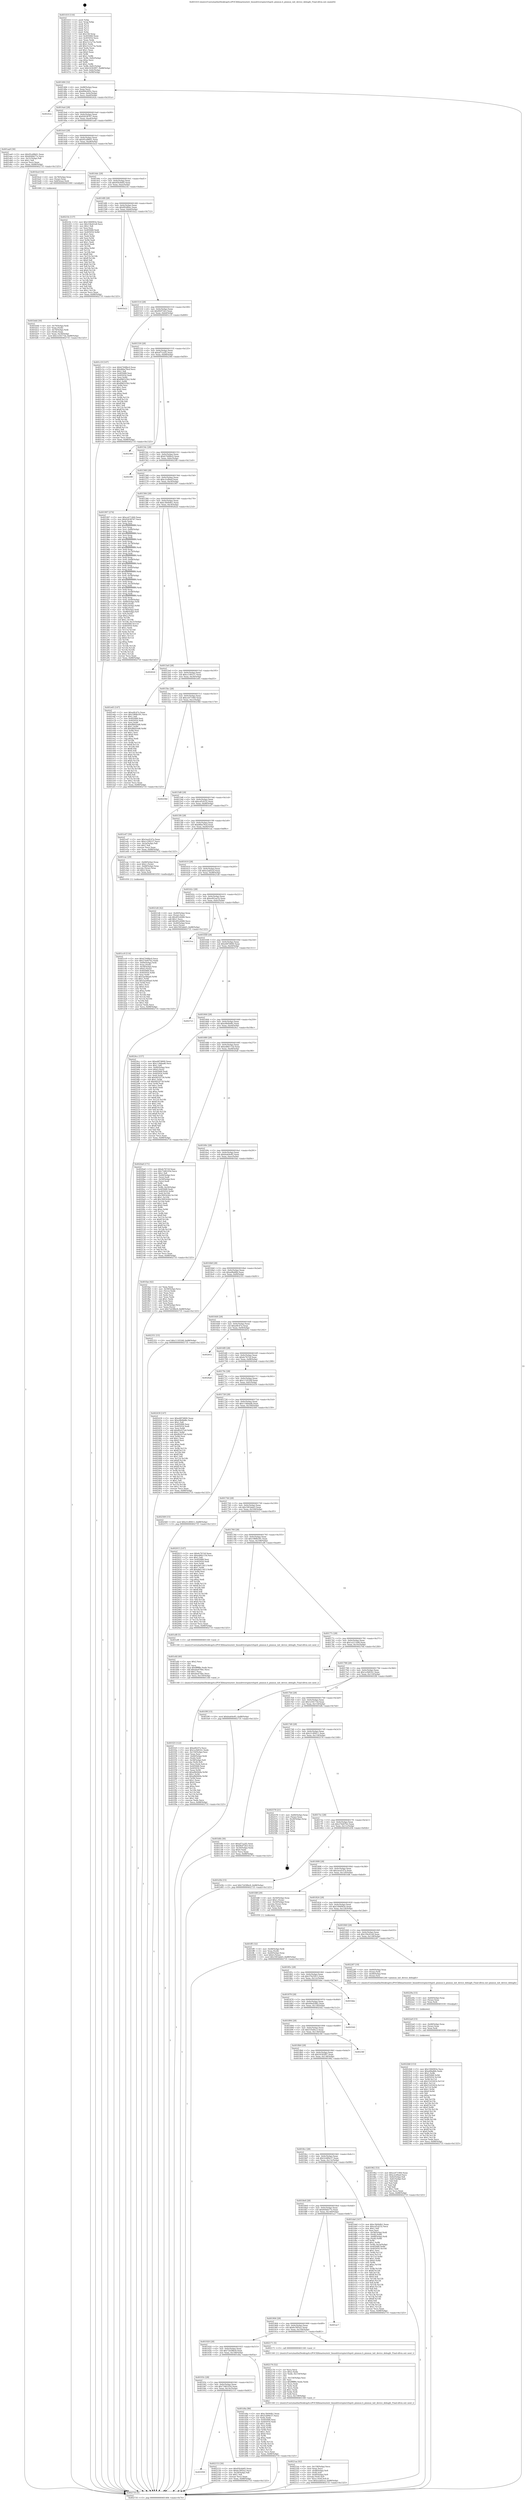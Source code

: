 digraph "0x401410" {
  label = "0x401410 (/mnt/c/Users/mathe/Desktop/tcc/POCII/binaries/extr_linuxdriverspinctrlsprd..pinmux.h_pinmux_init_device_debugfs_Final-ollvm.out::main(0))"
  labelloc = "t"
  node[shape=record]

  Entry [label="",width=0.3,height=0.3,shape=circle,fillcolor=black,style=filled]
  "0x401484" [label="{
     0x401484 [32]\l
     | [instrs]\l
     &nbsp;&nbsp;0x401484 \<+6\>: mov -0x88(%rbp),%eax\l
     &nbsp;&nbsp;0x40148a \<+2\>: mov %eax,%ecx\l
     &nbsp;&nbsp;0x40148c \<+6\>: sub $0x89dc695c,%ecx\l
     &nbsp;&nbsp;0x401492 \<+6\>: mov %eax,-0x9c(%rbp)\l
     &nbsp;&nbsp;0x401498 \<+6\>: mov %ecx,-0xa0(%rbp)\l
     &nbsp;&nbsp;0x40149e \<+6\>: je 000000000040242a \<main+0x101a\>\l
  }"]
  "0x40242a" [label="{
     0x40242a\l
  }", style=dashed]
  "0x4014a4" [label="{
     0x4014a4 [28]\l
     | [instrs]\l
     &nbsp;&nbsp;0x4014a4 \<+5\>: jmp 00000000004014a9 \<main+0x99\>\l
     &nbsp;&nbsp;0x4014a9 \<+6\>: mov -0x9c(%rbp),%eax\l
     &nbsp;&nbsp;0x4014af \<+5\>: sub $0x92638767,%eax\l
     &nbsp;&nbsp;0x4014b4 \<+6\>: mov %eax,-0xa4(%rbp)\l
     &nbsp;&nbsp;0x4014ba \<+6\>: je 0000000000401aa9 \<main+0x699\>\l
  }"]
  Exit [label="",width=0.3,height=0.3,shape=circle,fillcolor=black,style=filled,peripheries=2]
  "0x401aa9" [label="{
     0x401aa9 [30]\l
     | [instrs]\l
     &nbsp;&nbsp;0x401aa9 \<+5\>: mov $0x95cd9b01,%eax\l
     &nbsp;&nbsp;0x401aae \<+5\>: mov $0x604bb77e,%ecx\l
     &nbsp;&nbsp;0x401ab3 \<+3\>: mov -0x31(%rbp),%dl\l
     &nbsp;&nbsp;0x401ab6 \<+3\>: test $0x1,%dl\l
     &nbsp;&nbsp;0x401ab9 \<+3\>: cmovne %ecx,%eax\l
     &nbsp;&nbsp;0x401abc \<+6\>: mov %eax,-0x88(%rbp)\l
     &nbsp;&nbsp;0x401ac2 \<+5\>: jmp 0000000000402735 \<main+0x1325\>\l
  }"]
  "0x4014c0" [label="{
     0x4014c0 [28]\l
     | [instrs]\l
     &nbsp;&nbsp;0x4014c0 \<+5\>: jmp 00000000004014c5 \<main+0xb5\>\l
     &nbsp;&nbsp;0x4014c5 \<+6\>: mov -0x9c(%rbp),%eax\l
     &nbsp;&nbsp;0x4014cb \<+5\>: sub $0x95cd9b01,%eax\l
     &nbsp;&nbsp;0x4014d0 \<+6\>: mov %eax,-0xa8(%rbp)\l
     &nbsp;&nbsp;0x4014d6 \<+6\>: je 0000000000401bcd \<main+0x7bd\>\l
  }"]
  "0x4022b8" [label="{
     0x4022b8 [153]\l
     | [instrs]\l
     &nbsp;&nbsp;0x4022b8 \<+5\>: mov $0x3384993e,%ecx\l
     &nbsp;&nbsp;0x4022bd \<+5\>: mov $0xa08a86b,%edx\l
     &nbsp;&nbsp;0x4022c2 \<+3\>: mov $0x1,%r8b\l
     &nbsp;&nbsp;0x4022c5 \<+8\>: mov 0x405068,%r9d\l
     &nbsp;&nbsp;0x4022cd \<+8\>: mov 0x405054,%r10d\l
     &nbsp;&nbsp;0x4022d5 \<+3\>: mov %r9d,%r11d\l
     &nbsp;&nbsp;0x4022d8 \<+7\>: sub $0x51d1041b,%r11d\l
     &nbsp;&nbsp;0x4022df \<+4\>: sub $0x1,%r11d\l
     &nbsp;&nbsp;0x4022e3 \<+7\>: add $0x51d1041b,%r11d\l
     &nbsp;&nbsp;0x4022ea \<+4\>: imul %r11d,%r9d\l
     &nbsp;&nbsp;0x4022ee \<+4\>: and $0x1,%r9d\l
     &nbsp;&nbsp;0x4022f2 \<+4\>: cmp $0x0,%r9d\l
     &nbsp;&nbsp;0x4022f6 \<+3\>: sete %bl\l
     &nbsp;&nbsp;0x4022f9 \<+4\>: cmp $0xa,%r10d\l
     &nbsp;&nbsp;0x4022fd \<+4\>: setl %r14b\l
     &nbsp;&nbsp;0x402301 \<+3\>: mov %bl,%r15b\l
     &nbsp;&nbsp;0x402304 \<+4\>: xor $0xff,%r15b\l
     &nbsp;&nbsp;0x402308 \<+3\>: mov %r14b,%r12b\l
     &nbsp;&nbsp;0x40230b \<+4\>: xor $0xff,%r12b\l
     &nbsp;&nbsp;0x40230f \<+4\>: xor $0x0,%r8b\l
     &nbsp;&nbsp;0x402313 \<+3\>: mov %r15b,%r13b\l
     &nbsp;&nbsp;0x402316 \<+4\>: and $0x0,%r13b\l
     &nbsp;&nbsp;0x40231a \<+3\>: and %r8b,%bl\l
     &nbsp;&nbsp;0x40231d \<+3\>: mov %r12b,%al\l
     &nbsp;&nbsp;0x402320 \<+2\>: and $0x0,%al\l
     &nbsp;&nbsp;0x402322 \<+3\>: and %r8b,%r14b\l
     &nbsp;&nbsp;0x402325 \<+3\>: or %bl,%r13b\l
     &nbsp;&nbsp;0x402328 \<+3\>: or %r14b,%al\l
     &nbsp;&nbsp;0x40232b \<+3\>: xor %al,%r13b\l
     &nbsp;&nbsp;0x40232e \<+3\>: or %r12b,%r15b\l
     &nbsp;&nbsp;0x402331 \<+4\>: xor $0xff,%r15b\l
     &nbsp;&nbsp;0x402335 \<+4\>: or $0x0,%r8b\l
     &nbsp;&nbsp;0x402339 \<+3\>: and %r8b,%r15b\l
     &nbsp;&nbsp;0x40233c \<+3\>: or %r15b,%r13b\l
     &nbsp;&nbsp;0x40233f \<+4\>: test $0x1,%r13b\l
     &nbsp;&nbsp;0x402343 \<+3\>: cmovne %edx,%ecx\l
     &nbsp;&nbsp;0x402346 \<+6\>: mov %ecx,-0x88(%rbp)\l
     &nbsp;&nbsp;0x40234c \<+5\>: jmp 0000000000402735 \<main+0x1325\>\l
  }"]
  "0x401bcd" [label="{
     0x401bcd [16]\l
     | [instrs]\l
     &nbsp;&nbsp;0x401bcd \<+4\>: mov -0x78(%rbp),%rax\l
     &nbsp;&nbsp;0x401bd1 \<+3\>: mov (%rax),%rax\l
     &nbsp;&nbsp;0x401bd4 \<+4\>: mov 0x8(%rax),%rdi\l
     &nbsp;&nbsp;0x401bd8 \<+5\>: call 0000000000401060 \<atoi@plt\>\l
     | [calls]\l
     &nbsp;&nbsp;0x401060 \{1\} (unknown)\l
  }"]
  "0x4014dc" [label="{
     0x4014dc [28]\l
     | [instrs]\l
     &nbsp;&nbsp;0x4014dc \<+5\>: jmp 00000000004014e1 \<main+0xd1\>\l
     &nbsp;&nbsp;0x4014e1 \<+6\>: mov -0x9c(%rbp),%eax\l
     &nbsp;&nbsp;0x4014e7 \<+5\>: sub $0x95fc6dd5,%eax\l
     &nbsp;&nbsp;0x4014ec \<+6\>: mov %eax,-0xac(%rbp)\l
     &nbsp;&nbsp;0x4014f2 \<+6\>: je 00000000004021fe \<main+0xdee\>\l
  }"]
  "0x4022a9" [label="{
     0x4022a9 [15]\l
     | [instrs]\l
     &nbsp;&nbsp;0x4022a9 \<+4\>: mov -0x48(%rbp),%rax\l
     &nbsp;&nbsp;0x4022ad \<+3\>: mov (%rax),%rax\l
     &nbsp;&nbsp;0x4022b0 \<+3\>: mov %rax,%rdi\l
     &nbsp;&nbsp;0x4022b3 \<+5\>: call 0000000000401030 \<free@plt\>\l
     | [calls]\l
     &nbsp;&nbsp;0x401030 \{1\} (unknown)\l
  }"]
  "0x4021fe" [label="{
     0x4021fe [137]\l
     | [instrs]\l
     &nbsp;&nbsp;0x4021fe \<+5\>: mov $0x3384993e,%eax\l
     &nbsp;&nbsp;0x402203 \<+5\>: mov $0x33bc61e8,%ecx\l
     &nbsp;&nbsp;0x402208 \<+2\>: mov $0x1,%dl\l
     &nbsp;&nbsp;0x40220a \<+2\>: xor %esi,%esi\l
     &nbsp;&nbsp;0x40220c \<+7\>: mov 0x405068,%edi\l
     &nbsp;&nbsp;0x402213 \<+8\>: mov 0x405054,%r8d\l
     &nbsp;&nbsp;0x40221b \<+3\>: sub $0x1,%esi\l
     &nbsp;&nbsp;0x40221e \<+3\>: mov %edi,%r9d\l
     &nbsp;&nbsp;0x402221 \<+3\>: add %esi,%r9d\l
     &nbsp;&nbsp;0x402224 \<+4\>: imul %r9d,%edi\l
     &nbsp;&nbsp;0x402228 \<+3\>: and $0x1,%edi\l
     &nbsp;&nbsp;0x40222b \<+3\>: cmp $0x0,%edi\l
     &nbsp;&nbsp;0x40222e \<+4\>: sete %r10b\l
     &nbsp;&nbsp;0x402232 \<+4\>: cmp $0xa,%r8d\l
     &nbsp;&nbsp;0x402236 \<+4\>: setl %r11b\l
     &nbsp;&nbsp;0x40223a \<+3\>: mov %r10b,%bl\l
     &nbsp;&nbsp;0x40223d \<+3\>: xor $0xff,%bl\l
     &nbsp;&nbsp;0x402240 \<+3\>: mov %r11b,%r14b\l
     &nbsp;&nbsp;0x402243 \<+4\>: xor $0xff,%r14b\l
     &nbsp;&nbsp;0x402247 \<+3\>: xor $0x0,%dl\l
     &nbsp;&nbsp;0x40224a \<+3\>: mov %bl,%r15b\l
     &nbsp;&nbsp;0x40224d \<+4\>: and $0x0,%r15b\l
     &nbsp;&nbsp;0x402251 \<+3\>: and %dl,%r10b\l
     &nbsp;&nbsp;0x402254 \<+3\>: mov %r14b,%r12b\l
     &nbsp;&nbsp;0x402257 \<+4\>: and $0x0,%r12b\l
     &nbsp;&nbsp;0x40225b \<+3\>: and %dl,%r11b\l
     &nbsp;&nbsp;0x40225e \<+3\>: or %r10b,%r15b\l
     &nbsp;&nbsp;0x402261 \<+3\>: or %r11b,%r12b\l
     &nbsp;&nbsp;0x402264 \<+3\>: xor %r12b,%r15b\l
     &nbsp;&nbsp;0x402267 \<+3\>: or %r14b,%bl\l
     &nbsp;&nbsp;0x40226a \<+3\>: xor $0xff,%bl\l
     &nbsp;&nbsp;0x40226d \<+3\>: or $0x0,%dl\l
     &nbsp;&nbsp;0x402270 \<+2\>: and %dl,%bl\l
     &nbsp;&nbsp;0x402272 \<+3\>: or %bl,%r15b\l
     &nbsp;&nbsp;0x402275 \<+4\>: test $0x1,%r15b\l
     &nbsp;&nbsp;0x402279 \<+3\>: cmovne %ecx,%eax\l
     &nbsp;&nbsp;0x40227c \<+6\>: mov %eax,-0x88(%rbp)\l
     &nbsp;&nbsp;0x402282 \<+5\>: jmp 0000000000402735 \<main+0x1325\>\l
  }"]
  "0x4014f8" [label="{
     0x4014f8 [28]\l
     | [instrs]\l
     &nbsp;&nbsp;0x4014f8 \<+5\>: jmp 00000000004014fd \<main+0xed\>\l
     &nbsp;&nbsp;0x4014fd \<+6\>: mov -0x9c(%rbp),%eax\l
     &nbsp;&nbsp;0x401503 \<+5\>: sub $0x9f2df0ec,%eax\l
     &nbsp;&nbsp;0x401508 \<+6\>: mov %eax,-0xb0(%rbp)\l
     &nbsp;&nbsp;0x40150e \<+6\>: je 0000000000401b22 \<main+0x712\>\l
  }"]
  "0x40229a" [label="{
     0x40229a [15]\l
     | [instrs]\l
     &nbsp;&nbsp;0x40229a \<+4\>: mov -0x60(%rbp),%rax\l
     &nbsp;&nbsp;0x40229e \<+3\>: mov (%rax),%rax\l
     &nbsp;&nbsp;0x4022a1 \<+3\>: mov %rax,%rdi\l
     &nbsp;&nbsp;0x4022a4 \<+5\>: call 0000000000401030 \<free@plt\>\l
     | [calls]\l
     &nbsp;&nbsp;0x401030 \{1\} (unknown)\l
  }"]
  "0x401b22" [label="{
     0x401b22\l
  }", style=dashed]
  "0x401514" [label="{
     0x401514 [28]\l
     | [instrs]\l
     &nbsp;&nbsp;0x401514 \<+5\>: jmp 0000000000401519 \<main+0x109\>\l
     &nbsp;&nbsp;0x401519 \<+6\>: mov -0x9c(%rbp),%eax\l
     &nbsp;&nbsp;0x40151f \<+5\>: sub $0x9f2f72b3,%eax\l
     &nbsp;&nbsp;0x401524 \<+6\>: mov %eax,-0xb4(%rbp)\l
     &nbsp;&nbsp;0x40152a \<+6\>: je 0000000000401c19 \<main+0x809\>\l
  }"]
  "0x4021aa" [label="{
     0x4021aa [42]\l
     | [instrs]\l
     &nbsp;&nbsp;0x4021aa \<+6\>: mov -0x158(%rbp),%ecx\l
     &nbsp;&nbsp;0x4021b0 \<+3\>: imul %eax,%ecx\l
     &nbsp;&nbsp;0x4021b3 \<+4\>: mov -0x48(%rbp),%r8\l
     &nbsp;&nbsp;0x4021b7 \<+3\>: mov (%r8),%r8\l
     &nbsp;&nbsp;0x4021ba \<+4\>: mov -0x40(%rbp),%r9\l
     &nbsp;&nbsp;0x4021be \<+3\>: movslq (%r9),%r9\l
     &nbsp;&nbsp;0x4021c1 \<+4\>: mov %ecx,(%r8,%r9,4)\l
     &nbsp;&nbsp;0x4021c5 \<+10\>: movl $0xe2abf2cd,-0x88(%rbp)\l
     &nbsp;&nbsp;0x4021cf \<+5\>: jmp 0000000000402735 \<main+0x1325\>\l
  }"]
  "0x401c19" [label="{
     0x401c19 [147]\l
     | [instrs]\l
     &nbsp;&nbsp;0x401c19 \<+5\>: mov $0xb7448bc0,%eax\l
     &nbsp;&nbsp;0x401c1e \<+5\>: mov $0xd6ba78cd,%ecx\l
     &nbsp;&nbsp;0x401c23 \<+2\>: mov $0x1,%dl\l
     &nbsp;&nbsp;0x401c25 \<+7\>: mov 0x405068,%esi\l
     &nbsp;&nbsp;0x401c2c \<+7\>: mov 0x405054,%edi\l
     &nbsp;&nbsp;0x401c33 \<+3\>: mov %esi,%r8d\l
     &nbsp;&nbsp;0x401c36 \<+7\>: add $0x896525b2,%r8d\l
     &nbsp;&nbsp;0x401c3d \<+4\>: sub $0x1,%r8d\l
     &nbsp;&nbsp;0x401c41 \<+7\>: sub $0x896525b2,%r8d\l
     &nbsp;&nbsp;0x401c48 \<+4\>: imul %r8d,%esi\l
     &nbsp;&nbsp;0x401c4c \<+3\>: and $0x1,%esi\l
     &nbsp;&nbsp;0x401c4f \<+3\>: cmp $0x0,%esi\l
     &nbsp;&nbsp;0x401c52 \<+4\>: sete %r9b\l
     &nbsp;&nbsp;0x401c56 \<+3\>: cmp $0xa,%edi\l
     &nbsp;&nbsp;0x401c59 \<+4\>: setl %r10b\l
     &nbsp;&nbsp;0x401c5d \<+3\>: mov %r9b,%r11b\l
     &nbsp;&nbsp;0x401c60 \<+4\>: xor $0xff,%r11b\l
     &nbsp;&nbsp;0x401c64 \<+3\>: mov %r10b,%bl\l
     &nbsp;&nbsp;0x401c67 \<+3\>: xor $0xff,%bl\l
     &nbsp;&nbsp;0x401c6a \<+3\>: xor $0x1,%dl\l
     &nbsp;&nbsp;0x401c6d \<+3\>: mov %r11b,%r14b\l
     &nbsp;&nbsp;0x401c70 \<+4\>: and $0xff,%r14b\l
     &nbsp;&nbsp;0x401c74 \<+3\>: and %dl,%r9b\l
     &nbsp;&nbsp;0x401c77 \<+3\>: mov %bl,%r15b\l
     &nbsp;&nbsp;0x401c7a \<+4\>: and $0xff,%r15b\l
     &nbsp;&nbsp;0x401c7e \<+3\>: and %dl,%r10b\l
     &nbsp;&nbsp;0x401c81 \<+3\>: or %r9b,%r14b\l
     &nbsp;&nbsp;0x401c84 \<+3\>: or %r10b,%r15b\l
     &nbsp;&nbsp;0x401c87 \<+3\>: xor %r15b,%r14b\l
     &nbsp;&nbsp;0x401c8a \<+3\>: or %bl,%r11b\l
     &nbsp;&nbsp;0x401c8d \<+4\>: xor $0xff,%r11b\l
     &nbsp;&nbsp;0x401c91 \<+3\>: or $0x1,%dl\l
     &nbsp;&nbsp;0x401c94 \<+3\>: and %dl,%r11b\l
     &nbsp;&nbsp;0x401c97 \<+3\>: or %r11b,%r14b\l
     &nbsp;&nbsp;0x401c9a \<+4\>: test $0x1,%r14b\l
     &nbsp;&nbsp;0x401c9e \<+3\>: cmovne %ecx,%eax\l
     &nbsp;&nbsp;0x401ca1 \<+6\>: mov %eax,-0x88(%rbp)\l
     &nbsp;&nbsp;0x401ca7 \<+5\>: jmp 0000000000402735 \<main+0x1325\>\l
  }"]
  "0x401530" [label="{
     0x401530 [28]\l
     | [instrs]\l
     &nbsp;&nbsp;0x401530 \<+5\>: jmp 0000000000401535 \<main+0x125\>\l
     &nbsp;&nbsp;0x401535 \<+6\>: mov -0x9c(%rbp),%eax\l
     &nbsp;&nbsp;0x40153b \<+5\>: sub $0xaf71a2f2,%eax\l
     &nbsp;&nbsp;0x401540 \<+6\>: mov %eax,-0xb8(%rbp)\l
     &nbsp;&nbsp;0x401546 \<+6\>: je 0000000000402360 \<main+0xf50\>\l
  }"]
  "0x402176" [label="{
     0x402176 [52]\l
     | [instrs]\l
     &nbsp;&nbsp;0x402176 \<+2\>: xor %ecx,%ecx\l
     &nbsp;&nbsp;0x402178 \<+5\>: mov $0x2,%edx\l
     &nbsp;&nbsp;0x40217d \<+6\>: mov %edx,-0x154(%rbp)\l
     &nbsp;&nbsp;0x402183 \<+1\>: cltd\l
     &nbsp;&nbsp;0x402184 \<+6\>: mov -0x154(%rbp),%esi\l
     &nbsp;&nbsp;0x40218a \<+2\>: idiv %esi\l
     &nbsp;&nbsp;0x40218c \<+6\>: imul $0xfffffffe,%edx,%edx\l
     &nbsp;&nbsp;0x402192 \<+2\>: mov %ecx,%edi\l
     &nbsp;&nbsp;0x402194 \<+2\>: sub %edx,%edi\l
     &nbsp;&nbsp;0x402196 \<+2\>: mov %ecx,%edx\l
     &nbsp;&nbsp;0x402198 \<+3\>: sub $0x1,%edx\l
     &nbsp;&nbsp;0x40219b \<+2\>: add %edx,%edi\l
     &nbsp;&nbsp;0x40219d \<+2\>: sub %edi,%ecx\l
     &nbsp;&nbsp;0x40219f \<+6\>: mov %ecx,-0x158(%rbp)\l
     &nbsp;&nbsp;0x4021a5 \<+5\>: call 0000000000401160 \<next_i\>\l
     | [calls]\l
     &nbsp;&nbsp;0x401160 \{1\} (/mnt/c/Users/mathe/Desktop/tcc/POCII/binaries/extr_linuxdriverspinctrlsprd..pinmux.h_pinmux_init_device_debugfs_Final-ollvm.out::next_i)\l
  }"]
  "0x402360" [label="{
     0x402360\l
  }", style=dashed]
  "0x40154c" [label="{
     0x40154c [28]\l
     | [instrs]\l
     &nbsp;&nbsp;0x40154c \<+5\>: jmp 0000000000401551 \<main+0x141\>\l
     &nbsp;&nbsp;0x401551 \<+6\>: mov -0x9c(%rbp),%eax\l
     &nbsp;&nbsp;0x401557 \<+5\>: sub $0xb7448bc0,%eax\l
     &nbsp;&nbsp;0x40155c \<+6\>: mov %eax,-0xbc(%rbp)\l
     &nbsp;&nbsp;0x401562 \<+6\>: je 00000000004025f0 \<main+0x11e0\>\l
  }"]
  "0x401958" [label="{
     0x401958\l
  }", style=dashed]
  "0x4025f0" [label="{
     0x4025f0\l
  }", style=dashed]
  "0x401568" [label="{
     0x401568 [28]\l
     | [instrs]\l
     &nbsp;&nbsp;0x401568 \<+5\>: jmp 000000000040156d \<main+0x15d\>\l
     &nbsp;&nbsp;0x40156d \<+6\>: mov -0x9c(%rbp),%eax\l
     &nbsp;&nbsp;0x401573 \<+5\>: sub $0xc2cd9aef,%eax\l
     &nbsp;&nbsp;0x401578 \<+6\>: mov %eax,-0xc0(%rbp)\l
     &nbsp;&nbsp;0x40157e \<+6\>: je 0000000000401997 \<main+0x587\>\l
  }"]
  "0x402153" [label="{
     0x402153 [30]\l
     | [instrs]\l
     &nbsp;&nbsp;0x402153 \<+5\>: mov $0x95fc6dd5,%eax\l
     &nbsp;&nbsp;0x402158 \<+5\>: mov $0x6c5f05a2,%ecx\l
     &nbsp;&nbsp;0x40215d \<+3\>: mov -0x29(%rbp),%dl\l
     &nbsp;&nbsp;0x402160 \<+3\>: test $0x1,%dl\l
     &nbsp;&nbsp;0x402163 \<+3\>: cmovne %ecx,%eax\l
     &nbsp;&nbsp;0x402166 \<+6\>: mov %eax,-0x88(%rbp)\l
     &nbsp;&nbsp;0x40216c \<+5\>: jmp 0000000000402735 \<main+0x1325\>\l
  }"]
  "0x401997" [label="{
     0x401997 [274]\l
     | [instrs]\l
     &nbsp;&nbsp;0x401997 \<+5\>: mov $0xce471460,%eax\l
     &nbsp;&nbsp;0x40199c \<+5\>: mov $0x92638767,%ecx\l
     &nbsp;&nbsp;0x4019a1 \<+2\>: xor %edx,%edx\l
     &nbsp;&nbsp;0x4019a3 \<+3\>: mov %rsp,%rsi\l
     &nbsp;&nbsp;0x4019a6 \<+4\>: add $0xfffffffffffffff0,%rsi\l
     &nbsp;&nbsp;0x4019aa \<+3\>: mov %rsi,%rsp\l
     &nbsp;&nbsp;0x4019ad \<+4\>: mov %rsi,-0x80(%rbp)\l
     &nbsp;&nbsp;0x4019b1 \<+3\>: mov %rsp,%rsi\l
     &nbsp;&nbsp;0x4019b4 \<+4\>: add $0xfffffffffffffff0,%rsi\l
     &nbsp;&nbsp;0x4019b8 \<+3\>: mov %rsi,%rsp\l
     &nbsp;&nbsp;0x4019bb \<+3\>: mov %rsp,%rdi\l
     &nbsp;&nbsp;0x4019be \<+4\>: add $0xfffffffffffffff0,%rdi\l
     &nbsp;&nbsp;0x4019c2 \<+3\>: mov %rdi,%rsp\l
     &nbsp;&nbsp;0x4019c5 \<+4\>: mov %rdi,-0x78(%rbp)\l
     &nbsp;&nbsp;0x4019c9 \<+3\>: mov %rsp,%rdi\l
     &nbsp;&nbsp;0x4019cc \<+4\>: add $0xfffffffffffffff0,%rdi\l
     &nbsp;&nbsp;0x4019d0 \<+3\>: mov %rdi,%rsp\l
     &nbsp;&nbsp;0x4019d3 \<+4\>: mov %rdi,-0x70(%rbp)\l
     &nbsp;&nbsp;0x4019d7 \<+3\>: mov %rsp,%rdi\l
     &nbsp;&nbsp;0x4019da \<+4\>: add $0xfffffffffffffff0,%rdi\l
     &nbsp;&nbsp;0x4019de \<+3\>: mov %rdi,%rsp\l
     &nbsp;&nbsp;0x4019e1 \<+4\>: mov %rdi,-0x68(%rbp)\l
     &nbsp;&nbsp;0x4019e5 \<+3\>: mov %rsp,%rdi\l
     &nbsp;&nbsp;0x4019e8 \<+4\>: add $0xfffffffffffffff0,%rdi\l
     &nbsp;&nbsp;0x4019ec \<+3\>: mov %rdi,%rsp\l
     &nbsp;&nbsp;0x4019ef \<+4\>: mov %rdi,-0x60(%rbp)\l
     &nbsp;&nbsp;0x4019f3 \<+3\>: mov %rsp,%rdi\l
     &nbsp;&nbsp;0x4019f6 \<+4\>: add $0xfffffffffffffff0,%rdi\l
     &nbsp;&nbsp;0x4019fa \<+3\>: mov %rdi,%rsp\l
     &nbsp;&nbsp;0x4019fd \<+4\>: mov %rdi,-0x58(%rbp)\l
     &nbsp;&nbsp;0x401a01 \<+3\>: mov %rsp,%rdi\l
     &nbsp;&nbsp;0x401a04 \<+4\>: add $0xfffffffffffffff0,%rdi\l
     &nbsp;&nbsp;0x401a08 \<+3\>: mov %rdi,%rsp\l
     &nbsp;&nbsp;0x401a0b \<+4\>: mov %rdi,-0x50(%rbp)\l
     &nbsp;&nbsp;0x401a0f \<+3\>: mov %rsp,%rdi\l
     &nbsp;&nbsp;0x401a12 \<+4\>: add $0xfffffffffffffff0,%rdi\l
     &nbsp;&nbsp;0x401a16 \<+3\>: mov %rdi,%rsp\l
     &nbsp;&nbsp;0x401a19 \<+4\>: mov %rdi,-0x48(%rbp)\l
     &nbsp;&nbsp;0x401a1d \<+3\>: mov %rsp,%rdi\l
     &nbsp;&nbsp;0x401a20 \<+4\>: add $0xfffffffffffffff0,%rdi\l
     &nbsp;&nbsp;0x401a24 \<+3\>: mov %rdi,%rsp\l
     &nbsp;&nbsp;0x401a27 \<+4\>: mov %rdi,-0x40(%rbp)\l
     &nbsp;&nbsp;0x401a2b \<+4\>: mov -0x80(%rbp),%rdi\l
     &nbsp;&nbsp;0x401a2f \<+6\>: movl $0x0,(%rdi)\l
     &nbsp;&nbsp;0x401a35 \<+7\>: mov -0x8c(%rbp),%r8d\l
     &nbsp;&nbsp;0x401a3c \<+3\>: mov %r8d,(%rsi)\l
     &nbsp;&nbsp;0x401a3f \<+4\>: mov -0x78(%rbp),%rdi\l
     &nbsp;&nbsp;0x401a43 \<+7\>: mov -0x98(%rbp),%r9\l
     &nbsp;&nbsp;0x401a4a \<+3\>: mov %r9,(%rdi)\l
     &nbsp;&nbsp;0x401a4d \<+3\>: cmpl $0x2,(%rsi)\l
     &nbsp;&nbsp;0x401a50 \<+4\>: setne %r10b\l
     &nbsp;&nbsp;0x401a54 \<+4\>: and $0x1,%r10b\l
     &nbsp;&nbsp;0x401a58 \<+4\>: mov %r10b,-0x31(%rbp)\l
     &nbsp;&nbsp;0x401a5c \<+8\>: mov 0x405068,%r11d\l
     &nbsp;&nbsp;0x401a64 \<+7\>: mov 0x405054,%ebx\l
     &nbsp;&nbsp;0x401a6b \<+3\>: sub $0x1,%edx\l
     &nbsp;&nbsp;0x401a6e \<+3\>: mov %r11d,%r14d\l
     &nbsp;&nbsp;0x401a71 \<+3\>: add %edx,%r14d\l
     &nbsp;&nbsp;0x401a74 \<+4\>: imul %r14d,%r11d\l
     &nbsp;&nbsp;0x401a78 \<+4\>: and $0x1,%r11d\l
     &nbsp;&nbsp;0x401a7c \<+4\>: cmp $0x0,%r11d\l
     &nbsp;&nbsp;0x401a80 \<+4\>: sete %r10b\l
     &nbsp;&nbsp;0x401a84 \<+3\>: cmp $0xa,%ebx\l
     &nbsp;&nbsp;0x401a87 \<+4\>: setl %r15b\l
     &nbsp;&nbsp;0x401a8b \<+3\>: mov %r10b,%r12b\l
     &nbsp;&nbsp;0x401a8e \<+3\>: and %r15b,%r12b\l
     &nbsp;&nbsp;0x401a91 \<+3\>: xor %r15b,%r10b\l
     &nbsp;&nbsp;0x401a94 \<+3\>: or %r10b,%r12b\l
     &nbsp;&nbsp;0x401a97 \<+4\>: test $0x1,%r12b\l
     &nbsp;&nbsp;0x401a9b \<+3\>: cmovne %ecx,%eax\l
     &nbsp;&nbsp;0x401a9e \<+6\>: mov %eax,-0x88(%rbp)\l
     &nbsp;&nbsp;0x401aa4 \<+5\>: jmp 0000000000402735 \<main+0x1325\>\l
  }"]
  "0x401584" [label="{
     0x401584 [28]\l
     | [instrs]\l
     &nbsp;&nbsp;0x401584 \<+5\>: jmp 0000000000401589 \<main+0x179\>\l
     &nbsp;&nbsp;0x401589 \<+6\>: mov -0x9c(%rbp),%eax\l
     &nbsp;&nbsp;0x40158f \<+5\>: sub $0xc3b04db1,%eax\l
     &nbsp;&nbsp;0x401594 \<+6\>: mov %eax,-0xc4(%rbp)\l
     &nbsp;&nbsp;0x40159a \<+6\>: je 000000000040262d \<main+0x121d\>\l
  }"]
  "0x401ff5" [label="{
     0x401ff5 [32]\l
     | [instrs]\l
     &nbsp;&nbsp;0x401ff5 \<+4\>: mov -0x48(%rbp),%rdi\l
     &nbsp;&nbsp;0x401ff9 \<+3\>: mov %rax,(%rdi)\l
     &nbsp;&nbsp;0x401ffc \<+4\>: mov -0x40(%rbp),%rax\l
     &nbsp;&nbsp;0x402000 \<+6\>: movl $0x0,(%rax)\l
     &nbsp;&nbsp;0x402006 \<+10\>: movl $0x1903abd3,-0x88(%rbp)\l
     &nbsp;&nbsp;0x402010 \<+5\>: jmp 0000000000402735 \<main+0x1325\>\l
  }"]
  "0x40262d" [label="{
     0x40262d\l
  }", style=dashed]
  "0x4015a0" [label="{
     0x4015a0 [28]\l
     | [instrs]\l
     &nbsp;&nbsp;0x4015a0 \<+5\>: jmp 00000000004015a5 \<main+0x195\>\l
     &nbsp;&nbsp;0x4015a5 \<+6\>: mov -0x9c(%rbp),%eax\l
     &nbsp;&nbsp;0x4015ab \<+5\>: sub $0xcc190237,%eax\l
     &nbsp;&nbsp;0x4015b0 \<+6\>: mov %eax,-0xc8(%rbp)\l
     &nbsp;&nbsp;0x4015b6 \<+6\>: je 0000000000401e65 \<main+0xa55\>\l
  }"]
  "0x401f25" [label="{
     0x401f25 [122]\l
     | [instrs]\l
     &nbsp;&nbsp;0x401f25 \<+5\>: mov $0xa0fc47e,%ecx\l
     &nbsp;&nbsp;0x401f2a \<+5\>: mov $0x1a3b81b1,%edx\l
     &nbsp;&nbsp;0x401f2f \<+6\>: mov -0x150(%rbp),%esi\l
     &nbsp;&nbsp;0x401f35 \<+3\>: imul %eax,%esi\l
     &nbsp;&nbsp;0x401f38 \<+4\>: mov -0x60(%rbp),%rdi\l
     &nbsp;&nbsp;0x401f3c \<+3\>: mov (%rdi),%rdi\l
     &nbsp;&nbsp;0x401f3f \<+4\>: mov -0x58(%rbp),%r8\l
     &nbsp;&nbsp;0x401f43 \<+3\>: movslq (%r8),%r8\l
     &nbsp;&nbsp;0x401f46 \<+4\>: mov %esi,(%rdi,%r8,4)\l
     &nbsp;&nbsp;0x401f4a \<+7\>: mov 0x405068,%eax\l
     &nbsp;&nbsp;0x401f51 \<+7\>: mov 0x405054,%esi\l
     &nbsp;&nbsp;0x401f58 \<+3\>: mov %eax,%r9d\l
     &nbsp;&nbsp;0x401f5b \<+7\>: add $0xafb64b9a,%r9d\l
     &nbsp;&nbsp;0x401f62 \<+4\>: sub $0x1,%r9d\l
     &nbsp;&nbsp;0x401f66 \<+7\>: sub $0xafb64b9a,%r9d\l
     &nbsp;&nbsp;0x401f6d \<+4\>: imul %r9d,%eax\l
     &nbsp;&nbsp;0x401f71 \<+3\>: and $0x1,%eax\l
     &nbsp;&nbsp;0x401f74 \<+3\>: cmp $0x0,%eax\l
     &nbsp;&nbsp;0x401f77 \<+4\>: sete %r10b\l
     &nbsp;&nbsp;0x401f7b \<+3\>: cmp $0xa,%esi\l
     &nbsp;&nbsp;0x401f7e \<+4\>: setl %r11b\l
     &nbsp;&nbsp;0x401f82 \<+3\>: mov %r10b,%bl\l
     &nbsp;&nbsp;0x401f85 \<+3\>: and %r11b,%bl\l
     &nbsp;&nbsp;0x401f88 \<+3\>: xor %r11b,%r10b\l
     &nbsp;&nbsp;0x401f8b \<+3\>: or %r10b,%bl\l
     &nbsp;&nbsp;0x401f8e \<+3\>: test $0x1,%bl\l
     &nbsp;&nbsp;0x401f91 \<+3\>: cmovne %edx,%ecx\l
     &nbsp;&nbsp;0x401f94 \<+6\>: mov %ecx,-0x88(%rbp)\l
     &nbsp;&nbsp;0x401f9a \<+5\>: jmp 0000000000402735 \<main+0x1325\>\l
  }"]
  "0x401e65" [label="{
     0x401e65 [147]\l
     | [instrs]\l
     &nbsp;&nbsp;0x401e65 \<+5\>: mov $0xa0fc47e,%eax\l
     &nbsp;&nbsp;0x401e6a \<+5\>: mov $0x1989b391,%ecx\l
     &nbsp;&nbsp;0x401e6f \<+2\>: mov $0x1,%dl\l
     &nbsp;&nbsp;0x401e71 \<+7\>: mov 0x405068,%esi\l
     &nbsp;&nbsp;0x401e78 \<+7\>: mov 0x405054,%edi\l
     &nbsp;&nbsp;0x401e7f \<+3\>: mov %esi,%r8d\l
     &nbsp;&nbsp;0x401e82 \<+7\>: sub $0xdf6d2ed8,%r8d\l
     &nbsp;&nbsp;0x401e89 \<+4\>: sub $0x1,%r8d\l
     &nbsp;&nbsp;0x401e8d \<+7\>: add $0xdf6d2ed8,%r8d\l
     &nbsp;&nbsp;0x401e94 \<+4\>: imul %r8d,%esi\l
     &nbsp;&nbsp;0x401e98 \<+3\>: and $0x1,%esi\l
     &nbsp;&nbsp;0x401e9b \<+3\>: cmp $0x0,%esi\l
     &nbsp;&nbsp;0x401e9e \<+4\>: sete %r9b\l
     &nbsp;&nbsp;0x401ea2 \<+3\>: cmp $0xa,%edi\l
     &nbsp;&nbsp;0x401ea5 \<+4\>: setl %r10b\l
     &nbsp;&nbsp;0x401ea9 \<+3\>: mov %r9b,%r11b\l
     &nbsp;&nbsp;0x401eac \<+4\>: xor $0xff,%r11b\l
     &nbsp;&nbsp;0x401eb0 \<+3\>: mov %r10b,%bl\l
     &nbsp;&nbsp;0x401eb3 \<+3\>: xor $0xff,%bl\l
     &nbsp;&nbsp;0x401eb6 \<+3\>: xor $0x0,%dl\l
     &nbsp;&nbsp;0x401eb9 \<+3\>: mov %r11b,%r14b\l
     &nbsp;&nbsp;0x401ebc \<+4\>: and $0x0,%r14b\l
     &nbsp;&nbsp;0x401ec0 \<+3\>: and %dl,%r9b\l
     &nbsp;&nbsp;0x401ec3 \<+3\>: mov %bl,%r15b\l
     &nbsp;&nbsp;0x401ec6 \<+4\>: and $0x0,%r15b\l
     &nbsp;&nbsp;0x401eca \<+3\>: and %dl,%r10b\l
     &nbsp;&nbsp;0x401ecd \<+3\>: or %r9b,%r14b\l
     &nbsp;&nbsp;0x401ed0 \<+3\>: or %r10b,%r15b\l
     &nbsp;&nbsp;0x401ed3 \<+3\>: xor %r15b,%r14b\l
     &nbsp;&nbsp;0x401ed6 \<+3\>: or %bl,%r11b\l
     &nbsp;&nbsp;0x401ed9 \<+4\>: xor $0xff,%r11b\l
     &nbsp;&nbsp;0x401edd \<+3\>: or $0x0,%dl\l
     &nbsp;&nbsp;0x401ee0 \<+3\>: and %dl,%r11b\l
     &nbsp;&nbsp;0x401ee3 \<+3\>: or %r11b,%r14b\l
     &nbsp;&nbsp;0x401ee6 \<+4\>: test $0x1,%r14b\l
     &nbsp;&nbsp;0x401eea \<+3\>: cmovne %ecx,%eax\l
     &nbsp;&nbsp;0x401eed \<+6\>: mov %eax,-0x88(%rbp)\l
     &nbsp;&nbsp;0x401ef3 \<+5\>: jmp 0000000000402735 \<main+0x1325\>\l
  }"]
  "0x4015bc" [label="{
     0x4015bc [28]\l
     | [instrs]\l
     &nbsp;&nbsp;0x4015bc \<+5\>: jmp 00000000004015c1 \<main+0x1b1\>\l
     &nbsp;&nbsp;0x4015c1 \<+6\>: mov -0x9c(%rbp),%eax\l
     &nbsp;&nbsp;0x4015c7 \<+5\>: sub $0xce471460,%eax\l
     &nbsp;&nbsp;0x4015cc \<+6\>: mov %eax,-0xcc(%rbp)\l
     &nbsp;&nbsp;0x4015d2 \<+6\>: je 000000000040258d \<main+0x117d\>\l
  }"]
  "0x401efd" [label="{
     0x401efd [40]\l
     | [instrs]\l
     &nbsp;&nbsp;0x401efd \<+5\>: mov $0x2,%ecx\l
     &nbsp;&nbsp;0x401f02 \<+1\>: cltd\l
     &nbsp;&nbsp;0x401f03 \<+2\>: idiv %ecx\l
     &nbsp;&nbsp;0x401f05 \<+6\>: imul $0xfffffffe,%edx,%ecx\l
     &nbsp;&nbsp;0x401f0b \<+6\>: add $0xaba476bc,%ecx\l
     &nbsp;&nbsp;0x401f11 \<+3\>: add $0x1,%ecx\l
     &nbsp;&nbsp;0x401f14 \<+6\>: sub $0xaba476bc,%ecx\l
     &nbsp;&nbsp;0x401f1a \<+6\>: mov %ecx,-0x150(%rbp)\l
     &nbsp;&nbsp;0x401f20 \<+5\>: call 0000000000401160 \<next_i\>\l
     | [calls]\l
     &nbsp;&nbsp;0x401160 \{1\} (/mnt/c/Users/mathe/Desktop/tcc/POCII/binaries/extr_linuxdriverspinctrlsprd..pinmux.h_pinmux_init_device_debugfs_Final-ollvm.out::next_i)\l
  }"]
  "0x40258d" [label="{
     0x40258d\l
  }", style=dashed]
  "0x4015d8" [label="{
     0x4015d8 [28]\l
     | [instrs]\l
     &nbsp;&nbsp;0x4015d8 \<+5\>: jmp 00000000004015dd \<main+0x1cd\>\l
     &nbsp;&nbsp;0x4015dd \<+6\>: mov -0x9c(%rbp),%eax\l
     &nbsp;&nbsp;0x4015e3 \<+5\>: sub $0xcef1d232,%eax\l
     &nbsp;&nbsp;0x4015e8 \<+6\>: mov %eax,-0xd0(%rbp)\l
     &nbsp;&nbsp;0x4015ee \<+6\>: je 0000000000401e47 \<main+0xa37\>\l
  }"]
  "0x40193c" [label="{
     0x40193c [28]\l
     | [instrs]\l
     &nbsp;&nbsp;0x40193c \<+5\>: jmp 0000000000401941 \<main+0x531\>\l
     &nbsp;&nbsp;0x401941 \<+6\>: mov -0x9c(%rbp),%eax\l
     &nbsp;&nbsp;0x401947 \<+5\>: sub $0x73d6105d,%eax\l
     &nbsp;&nbsp;0x40194c \<+6\>: mov %eax,-0x14c(%rbp)\l
     &nbsp;&nbsp;0x401952 \<+6\>: je 0000000000402153 \<main+0xd43\>\l
  }"]
  "0x401e47" [label="{
     0x401e47 [30]\l
     | [instrs]\l
     &nbsp;&nbsp;0x401e47 \<+5\>: mov $0x2acd147a,%eax\l
     &nbsp;&nbsp;0x401e4c \<+5\>: mov $0xcc190237,%ecx\l
     &nbsp;&nbsp;0x401e51 \<+3\>: mov -0x2a(%rbp),%dl\l
     &nbsp;&nbsp;0x401e54 \<+3\>: test $0x1,%dl\l
     &nbsp;&nbsp;0x401e57 \<+3\>: cmovne %ecx,%eax\l
     &nbsp;&nbsp;0x401e5a \<+6\>: mov %eax,-0x88(%rbp)\l
     &nbsp;&nbsp;0x401e60 \<+5\>: jmp 0000000000402735 \<main+0x1325\>\l
  }"]
  "0x4015f4" [label="{
     0x4015f4 [28]\l
     | [instrs]\l
     &nbsp;&nbsp;0x4015f4 \<+5\>: jmp 00000000004015f9 \<main+0x1e9\>\l
     &nbsp;&nbsp;0x4015f9 \<+6\>: mov -0x9c(%rbp),%eax\l
     &nbsp;&nbsp;0x4015ff \<+5\>: sub $0xd6ba78cd,%eax\l
     &nbsp;&nbsp;0x401604 \<+6\>: mov %eax,-0xd4(%rbp)\l
     &nbsp;&nbsp;0x40160a \<+6\>: je 0000000000401cac \<main+0x89c\>\l
  }"]
  "0x401d4a" [label="{
     0x401d4a [86]\l
     | [instrs]\l
     &nbsp;&nbsp;0x401d4a \<+5\>: mov $0xc3b04db1,%eax\l
     &nbsp;&nbsp;0x401d4f \<+5\>: mov $0x5cb89e37,%ecx\l
     &nbsp;&nbsp;0x401d54 \<+2\>: xor %edx,%edx\l
     &nbsp;&nbsp;0x401d56 \<+7\>: mov 0x405068,%esi\l
     &nbsp;&nbsp;0x401d5d \<+7\>: mov 0x405054,%edi\l
     &nbsp;&nbsp;0x401d64 \<+3\>: sub $0x1,%edx\l
     &nbsp;&nbsp;0x401d67 \<+3\>: mov %esi,%r8d\l
     &nbsp;&nbsp;0x401d6a \<+3\>: add %edx,%r8d\l
     &nbsp;&nbsp;0x401d6d \<+4\>: imul %r8d,%esi\l
     &nbsp;&nbsp;0x401d71 \<+3\>: and $0x1,%esi\l
     &nbsp;&nbsp;0x401d74 \<+3\>: cmp $0x0,%esi\l
     &nbsp;&nbsp;0x401d77 \<+4\>: sete %r9b\l
     &nbsp;&nbsp;0x401d7b \<+3\>: cmp $0xa,%edi\l
     &nbsp;&nbsp;0x401d7e \<+4\>: setl %r10b\l
     &nbsp;&nbsp;0x401d82 \<+3\>: mov %r9b,%r11b\l
     &nbsp;&nbsp;0x401d85 \<+3\>: and %r10b,%r11b\l
     &nbsp;&nbsp;0x401d88 \<+3\>: xor %r10b,%r9b\l
     &nbsp;&nbsp;0x401d8b \<+3\>: or %r9b,%r11b\l
     &nbsp;&nbsp;0x401d8e \<+4\>: test $0x1,%r11b\l
     &nbsp;&nbsp;0x401d92 \<+3\>: cmovne %ecx,%eax\l
     &nbsp;&nbsp;0x401d95 \<+6\>: mov %eax,-0x88(%rbp)\l
     &nbsp;&nbsp;0x401d9b \<+5\>: jmp 0000000000402735 \<main+0x1325\>\l
  }"]
  "0x401cac" [label="{
     0x401cac [29]\l
     | [instrs]\l
     &nbsp;&nbsp;0x401cac \<+4\>: mov -0x68(%rbp),%rax\l
     &nbsp;&nbsp;0x401cb0 \<+6\>: movl $0x1,(%rax)\l
     &nbsp;&nbsp;0x401cb6 \<+4\>: mov -0x68(%rbp),%rax\l
     &nbsp;&nbsp;0x401cba \<+3\>: movslq (%rax),%rax\l
     &nbsp;&nbsp;0x401cbd \<+4\>: shl $0x2,%rax\l
     &nbsp;&nbsp;0x401cc1 \<+3\>: mov %rax,%rdi\l
     &nbsp;&nbsp;0x401cc4 \<+5\>: call 0000000000401050 \<malloc@plt\>\l
     | [calls]\l
     &nbsp;&nbsp;0x401050 \{1\} (unknown)\l
  }"]
  "0x401610" [label="{
     0x401610 [28]\l
     | [instrs]\l
     &nbsp;&nbsp;0x401610 \<+5\>: jmp 0000000000401615 \<main+0x205\>\l
     &nbsp;&nbsp;0x401615 \<+6\>: mov -0x9c(%rbp),%eax\l
     &nbsp;&nbsp;0x40161b \<+5\>: sub $0xe2abf2cd,%eax\l
     &nbsp;&nbsp;0x401620 \<+6\>: mov %eax,-0xd8(%rbp)\l
     &nbsp;&nbsp;0x401626 \<+6\>: je 00000000004021d4 \<main+0xdc4\>\l
  }"]
  "0x401920" [label="{
     0x401920 [28]\l
     | [instrs]\l
     &nbsp;&nbsp;0x401920 \<+5\>: jmp 0000000000401925 \<main+0x515\>\l
     &nbsp;&nbsp;0x401925 \<+6\>: mov -0x9c(%rbp),%eax\l
     &nbsp;&nbsp;0x40192b \<+5\>: sub $0x72d38bc8,%eax\l
     &nbsp;&nbsp;0x401930 \<+6\>: mov %eax,-0x148(%rbp)\l
     &nbsp;&nbsp;0x401936 \<+6\>: je 0000000000401d4a \<main+0x93a\>\l
  }"]
  "0x4021d4" [label="{
     0x4021d4 [42]\l
     | [instrs]\l
     &nbsp;&nbsp;0x4021d4 \<+4\>: mov -0x40(%rbp),%rax\l
     &nbsp;&nbsp;0x4021d8 \<+2\>: mov (%rax),%ecx\l
     &nbsp;&nbsp;0x4021da \<+6\>: sub $0x4f1e4080,%ecx\l
     &nbsp;&nbsp;0x4021e0 \<+3\>: add $0x1,%ecx\l
     &nbsp;&nbsp;0x4021e3 \<+6\>: add $0x4f1e4080,%ecx\l
     &nbsp;&nbsp;0x4021e9 \<+4\>: mov -0x40(%rbp),%rax\l
     &nbsp;&nbsp;0x4021ed \<+2\>: mov %ecx,(%rax)\l
     &nbsp;&nbsp;0x4021ef \<+10\>: movl $0x1903abd3,-0x88(%rbp)\l
     &nbsp;&nbsp;0x4021f9 \<+5\>: jmp 0000000000402735 \<main+0x1325\>\l
  }"]
  "0x40162c" [label="{
     0x40162c [28]\l
     | [instrs]\l
     &nbsp;&nbsp;0x40162c \<+5\>: jmp 0000000000401631 \<main+0x221\>\l
     &nbsp;&nbsp;0x401631 \<+6\>: mov -0x9c(%rbp),%eax\l
     &nbsp;&nbsp;0x401637 \<+5\>: sub $0xe491ae1b,%eax\l
     &nbsp;&nbsp;0x40163c \<+6\>: mov %eax,-0xdc(%rbp)\l
     &nbsp;&nbsp;0x401642 \<+6\>: je 00000000004023ca \<main+0xfba\>\l
  }"]
  "0x402171" [label="{
     0x402171 [5]\l
     | [instrs]\l
     &nbsp;&nbsp;0x402171 \<+5\>: call 0000000000401160 \<next_i\>\l
     | [calls]\l
     &nbsp;&nbsp;0x401160 \{1\} (/mnt/c/Users/mathe/Desktop/tcc/POCII/binaries/extr_linuxdriverspinctrlsprd..pinmux.h_pinmux_init_device_debugfs_Final-ollvm.out::next_i)\l
  }"]
  "0x4023ca" [label="{
     0x4023ca\l
  }", style=dashed]
  "0x401648" [label="{
     0x401648 [28]\l
     | [instrs]\l
     &nbsp;&nbsp;0x401648 \<+5\>: jmp 000000000040164d \<main+0x23d\>\l
     &nbsp;&nbsp;0x40164d \<+6\>: mov -0x9c(%rbp),%eax\l
     &nbsp;&nbsp;0x401653 \<+5\>: sub $0xe687d600,%eax\l
     &nbsp;&nbsp;0x401658 \<+6\>: mov %eax,-0xe0(%rbp)\l
     &nbsp;&nbsp;0x40165e \<+6\>: je 0000000000402721 \<main+0x1311\>\l
  }"]
  "0x401904" [label="{
     0x401904 [28]\l
     | [instrs]\l
     &nbsp;&nbsp;0x401904 \<+5\>: jmp 0000000000401909 \<main+0x4f9\>\l
     &nbsp;&nbsp;0x401909 \<+6\>: mov -0x9c(%rbp),%eax\l
     &nbsp;&nbsp;0x40190f \<+5\>: sub $0x6c5f05a2,%eax\l
     &nbsp;&nbsp;0x401914 \<+6\>: mov %eax,-0x144(%rbp)\l
     &nbsp;&nbsp;0x40191a \<+6\>: je 0000000000402171 \<main+0xd61\>\l
  }"]
  "0x402721" [label="{
     0x402721\l
  }", style=dashed]
  "0x401664" [label="{
     0x401664 [28]\l
     | [instrs]\l
     &nbsp;&nbsp;0x401664 \<+5\>: jmp 0000000000401669 \<main+0x259\>\l
     &nbsp;&nbsp;0x401669 \<+6\>: mov -0x9c(%rbp),%eax\l
     &nbsp;&nbsp;0x40166f \<+5\>: sub $0xe9b0bd8c,%eax\l
     &nbsp;&nbsp;0x401674 \<+6\>: mov %eax,-0xe4(%rbp)\l
     &nbsp;&nbsp;0x40167a \<+6\>: je 00000000004024cc \<main+0x10bc\>\l
  }"]
  "0x401ac7" [label="{
     0x401ac7\l
  }", style=dashed]
  "0x4024cc" [label="{
     0x4024cc [157]\l
     | [instrs]\l
     &nbsp;&nbsp;0x4024cc \<+5\>: mov $0xe687d600,%eax\l
     &nbsp;&nbsp;0x4024d1 \<+5\>: mov $0x114bbad6,%ecx\l
     &nbsp;&nbsp;0x4024d6 \<+2\>: mov $0x1,%dl\l
     &nbsp;&nbsp;0x4024d8 \<+4\>: mov -0x80(%rbp),%rsi\l
     &nbsp;&nbsp;0x4024dc \<+6\>: movl $0x0,(%rsi)\l
     &nbsp;&nbsp;0x4024e2 \<+7\>: mov 0x405068,%edi\l
     &nbsp;&nbsp;0x4024e9 \<+8\>: mov 0x405054,%r8d\l
     &nbsp;&nbsp;0x4024f1 \<+3\>: mov %edi,%r9d\l
     &nbsp;&nbsp;0x4024f4 \<+7\>: add $0x9d52f739,%r9d\l
     &nbsp;&nbsp;0x4024fb \<+4\>: sub $0x1,%r9d\l
     &nbsp;&nbsp;0x4024ff \<+7\>: sub $0x9d52f739,%r9d\l
     &nbsp;&nbsp;0x402506 \<+4\>: imul %r9d,%edi\l
     &nbsp;&nbsp;0x40250a \<+3\>: and $0x1,%edi\l
     &nbsp;&nbsp;0x40250d \<+3\>: cmp $0x0,%edi\l
     &nbsp;&nbsp;0x402510 \<+4\>: sete %r10b\l
     &nbsp;&nbsp;0x402514 \<+4\>: cmp $0xa,%r8d\l
     &nbsp;&nbsp;0x402518 \<+4\>: setl %r11b\l
     &nbsp;&nbsp;0x40251c \<+3\>: mov %r10b,%bl\l
     &nbsp;&nbsp;0x40251f \<+3\>: xor $0xff,%bl\l
     &nbsp;&nbsp;0x402522 \<+3\>: mov %r11b,%r14b\l
     &nbsp;&nbsp;0x402525 \<+4\>: xor $0xff,%r14b\l
     &nbsp;&nbsp;0x402529 \<+3\>: xor $0x1,%dl\l
     &nbsp;&nbsp;0x40252c \<+3\>: mov %bl,%r15b\l
     &nbsp;&nbsp;0x40252f \<+4\>: and $0xff,%r15b\l
     &nbsp;&nbsp;0x402533 \<+3\>: and %dl,%r10b\l
     &nbsp;&nbsp;0x402536 \<+3\>: mov %r14b,%r12b\l
     &nbsp;&nbsp;0x402539 \<+4\>: and $0xff,%r12b\l
     &nbsp;&nbsp;0x40253d \<+3\>: and %dl,%r11b\l
     &nbsp;&nbsp;0x402540 \<+3\>: or %r10b,%r15b\l
     &nbsp;&nbsp;0x402543 \<+3\>: or %r11b,%r12b\l
     &nbsp;&nbsp;0x402546 \<+3\>: xor %r12b,%r15b\l
     &nbsp;&nbsp;0x402549 \<+3\>: or %r14b,%bl\l
     &nbsp;&nbsp;0x40254c \<+3\>: xor $0xff,%bl\l
     &nbsp;&nbsp;0x40254f \<+3\>: or $0x1,%dl\l
     &nbsp;&nbsp;0x402552 \<+2\>: and %dl,%bl\l
     &nbsp;&nbsp;0x402554 \<+3\>: or %bl,%r15b\l
     &nbsp;&nbsp;0x402557 \<+4\>: test $0x1,%r15b\l
     &nbsp;&nbsp;0x40255b \<+3\>: cmovne %ecx,%eax\l
     &nbsp;&nbsp;0x40255e \<+6\>: mov %eax,-0x88(%rbp)\l
     &nbsp;&nbsp;0x402564 \<+5\>: jmp 0000000000402735 \<main+0x1325\>\l
  }"]
  "0x401680" [label="{
     0x401680 [28]\l
     | [instrs]\l
     &nbsp;&nbsp;0x401680 \<+5\>: jmp 0000000000401685 \<main+0x275\>\l
     &nbsp;&nbsp;0x401685 \<+6\>: mov -0x9c(%rbp),%eax\l
     &nbsp;&nbsp;0x40168b \<+5\>: sub $0xed6b115d,%eax\l
     &nbsp;&nbsp;0x401690 \<+6\>: mov %eax,-0xe8(%rbp)\l
     &nbsp;&nbsp;0x401696 \<+6\>: je 00000000004020a8 \<main+0xc98\>\l
  }"]
  "0x4018e8" [label="{
     0x4018e8 [28]\l
     | [instrs]\l
     &nbsp;&nbsp;0x4018e8 \<+5\>: jmp 00000000004018ed \<main+0x4dd\>\l
     &nbsp;&nbsp;0x4018ed \<+6\>: mov -0x9c(%rbp),%eax\l
     &nbsp;&nbsp;0x4018f3 \<+5\>: sub $0x604bb77e,%eax\l
     &nbsp;&nbsp;0x4018f8 \<+6\>: mov %eax,-0x140(%rbp)\l
     &nbsp;&nbsp;0x4018fe \<+6\>: je 0000000000401ac7 \<main+0x6b7\>\l
  }"]
  "0x4020a8" [label="{
     0x4020a8 [171]\l
     | [instrs]\l
     &nbsp;&nbsp;0x4020a8 \<+5\>: mov $0xdc7b7c8,%eax\l
     &nbsp;&nbsp;0x4020ad \<+5\>: mov $0x73d6105d,%ecx\l
     &nbsp;&nbsp;0x4020b2 \<+2\>: mov $0x1,%dl\l
     &nbsp;&nbsp;0x4020b4 \<+4\>: mov -0x40(%rbp),%rsi\l
     &nbsp;&nbsp;0x4020b8 \<+2\>: mov (%rsi),%edi\l
     &nbsp;&nbsp;0x4020ba \<+4\>: mov -0x50(%rbp),%rsi\l
     &nbsp;&nbsp;0x4020be \<+2\>: cmp (%rsi),%edi\l
     &nbsp;&nbsp;0x4020c0 \<+4\>: setl %r8b\l
     &nbsp;&nbsp;0x4020c4 \<+4\>: and $0x1,%r8b\l
     &nbsp;&nbsp;0x4020c8 \<+4\>: mov %r8b,-0x29(%rbp)\l
     &nbsp;&nbsp;0x4020cc \<+7\>: mov 0x405068,%edi\l
     &nbsp;&nbsp;0x4020d3 \<+8\>: mov 0x405054,%r9d\l
     &nbsp;&nbsp;0x4020db \<+3\>: mov %edi,%r10d\l
     &nbsp;&nbsp;0x4020de \<+7\>: sub $0x39954264,%r10d\l
     &nbsp;&nbsp;0x4020e5 \<+4\>: sub $0x1,%r10d\l
     &nbsp;&nbsp;0x4020e9 \<+7\>: add $0x39954264,%r10d\l
     &nbsp;&nbsp;0x4020f0 \<+4\>: imul %r10d,%edi\l
     &nbsp;&nbsp;0x4020f4 \<+3\>: and $0x1,%edi\l
     &nbsp;&nbsp;0x4020f7 \<+3\>: cmp $0x0,%edi\l
     &nbsp;&nbsp;0x4020fa \<+4\>: sete %r8b\l
     &nbsp;&nbsp;0x4020fe \<+4\>: cmp $0xa,%r9d\l
     &nbsp;&nbsp;0x402102 \<+4\>: setl %r11b\l
     &nbsp;&nbsp;0x402106 \<+3\>: mov %r8b,%bl\l
     &nbsp;&nbsp;0x402109 \<+3\>: xor $0xff,%bl\l
     &nbsp;&nbsp;0x40210c \<+3\>: mov %r11b,%r14b\l
     &nbsp;&nbsp;0x40210f \<+4\>: xor $0xff,%r14b\l
     &nbsp;&nbsp;0x402113 \<+3\>: xor $0x1,%dl\l
     &nbsp;&nbsp;0x402116 \<+3\>: mov %bl,%r15b\l
     &nbsp;&nbsp;0x402119 \<+4\>: and $0xff,%r15b\l
     &nbsp;&nbsp;0x40211d \<+3\>: and %dl,%r8b\l
     &nbsp;&nbsp;0x402120 \<+3\>: mov %r14b,%r12b\l
     &nbsp;&nbsp;0x402123 \<+4\>: and $0xff,%r12b\l
     &nbsp;&nbsp;0x402127 \<+3\>: and %dl,%r11b\l
     &nbsp;&nbsp;0x40212a \<+3\>: or %r8b,%r15b\l
     &nbsp;&nbsp;0x40212d \<+3\>: or %r11b,%r12b\l
     &nbsp;&nbsp;0x402130 \<+3\>: xor %r12b,%r15b\l
     &nbsp;&nbsp;0x402133 \<+3\>: or %r14b,%bl\l
     &nbsp;&nbsp;0x402136 \<+3\>: xor $0xff,%bl\l
     &nbsp;&nbsp;0x402139 \<+3\>: or $0x1,%dl\l
     &nbsp;&nbsp;0x40213c \<+2\>: and %dl,%bl\l
     &nbsp;&nbsp;0x40213e \<+3\>: or %bl,%r15b\l
     &nbsp;&nbsp;0x402141 \<+4\>: test $0x1,%r15b\l
     &nbsp;&nbsp;0x402145 \<+3\>: cmovne %ecx,%eax\l
     &nbsp;&nbsp;0x402148 \<+6\>: mov %eax,-0x88(%rbp)\l
     &nbsp;&nbsp;0x40214e \<+5\>: jmp 0000000000402735 \<main+0x1325\>\l
  }"]
  "0x40169c" [label="{
     0x40169c [28]\l
     | [instrs]\l
     &nbsp;&nbsp;0x40169c \<+5\>: jmp 00000000004016a1 \<main+0x291\>\l
     &nbsp;&nbsp;0x4016a1 \<+6\>: mov -0x9c(%rbp),%eax\l
     &nbsp;&nbsp;0x4016a7 \<+5\>: sub $0xfea64e85,%eax\l
     &nbsp;&nbsp;0x4016ac \<+6\>: mov %eax,-0xec(%rbp)\l
     &nbsp;&nbsp;0x4016b2 \<+6\>: je 0000000000401fae \<main+0xb9e\>\l
  }"]
  "0x401da0" [label="{
     0x401da0 [167]\l
     | [instrs]\l
     &nbsp;&nbsp;0x401da0 \<+5\>: mov $0xc3b04db1,%eax\l
     &nbsp;&nbsp;0x401da5 \<+5\>: mov $0xcef1d232,%ecx\l
     &nbsp;&nbsp;0x401daa \<+2\>: mov $0x1,%dl\l
     &nbsp;&nbsp;0x401dac \<+2\>: xor %esi,%esi\l
     &nbsp;&nbsp;0x401dae \<+4\>: mov -0x58(%rbp),%rdi\l
     &nbsp;&nbsp;0x401db2 \<+3\>: mov (%rdi),%r8d\l
     &nbsp;&nbsp;0x401db5 \<+4\>: mov -0x68(%rbp),%rdi\l
     &nbsp;&nbsp;0x401db9 \<+3\>: cmp (%rdi),%r8d\l
     &nbsp;&nbsp;0x401dbc \<+4\>: setl %r9b\l
     &nbsp;&nbsp;0x401dc0 \<+4\>: and $0x1,%r9b\l
     &nbsp;&nbsp;0x401dc4 \<+4\>: mov %r9b,-0x2a(%rbp)\l
     &nbsp;&nbsp;0x401dc8 \<+8\>: mov 0x405068,%r8d\l
     &nbsp;&nbsp;0x401dd0 \<+8\>: mov 0x405054,%r10d\l
     &nbsp;&nbsp;0x401dd8 \<+3\>: sub $0x1,%esi\l
     &nbsp;&nbsp;0x401ddb \<+3\>: mov %r8d,%r11d\l
     &nbsp;&nbsp;0x401dde \<+3\>: add %esi,%r11d\l
     &nbsp;&nbsp;0x401de1 \<+4\>: imul %r11d,%r8d\l
     &nbsp;&nbsp;0x401de5 \<+4\>: and $0x1,%r8d\l
     &nbsp;&nbsp;0x401de9 \<+4\>: cmp $0x0,%r8d\l
     &nbsp;&nbsp;0x401ded \<+4\>: sete %r9b\l
     &nbsp;&nbsp;0x401df1 \<+4\>: cmp $0xa,%r10d\l
     &nbsp;&nbsp;0x401df5 \<+3\>: setl %bl\l
     &nbsp;&nbsp;0x401df8 \<+3\>: mov %r9b,%r14b\l
     &nbsp;&nbsp;0x401dfb \<+4\>: xor $0xff,%r14b\l
     &nbsp;&nbsp;0x401dff \<+3\>: mov %bl,%r15b\l
     &nbsp;&nbsp;0x401e02 \<+4\>: xor $0xff,%r15b\l
     &nbsp;&nbsp;0x401e06 \<+3\>: xor $0x0,%dl\l
     &nbsp;&nbsp;0x401e09 \<+3\>: mov %r14b,%r12b\l
     &nbsp;&nbsp;0x401e0c \<+4\>: and $0x0,%r12b\l
     &nbsp;&nbsp;0x401e10 \<+3\>: and %dl,%r9b\l
     &nbsp;&nbsp;0x401e13 \<+3\>: mov %r15b,%r13b\l
     &nbsp;&nbsp;0x401e16 \<+4\>: and $0x0,%r13b\l
     &nbsp;&nbsp;0x401e1a \<+2\>: and %dl,%bl\l
     &nbsp;&nbsp;0x401e1c \<+3\>: or %r9b,%r12b\l
     &nbsp;&nbsp;0x401e1f \<+3\>: or %bl,%r13b\l
     &nbsp;&nbsp;0x401e22 \<+3\>: xor %r13b,%r12b\l
     &nbsp;&nbsp;0x401e25 \<+3\>: or %r15b,%r14b\l
     &nbsp;&nbsp;0x401e28 \<+4\>: xor $0xff,%r14b\l
     &nbsp;&nbsp;0x401e2c \<+3\>: or $0x0,%dl\l
     &nbsp;&nbsp;0x401e2f \<+3\>: and %dl,%r14b\l
     &nbsp;&nbsp;0x401e32 \<+3\>: or %r14b,%r12b\l
     &nbsp;&nbsp;0x401e35 \<+4\>: test $0x1,%r12b\l
     &nbsp;&nbsp;0x401e39 \<+3\>: cmovne %ecx,%eax\l
     &nbsp;&nbsp;0x401e3c \<+6\>: mov %eax,-0x88(%rbp)\l
     &nbsp;&nbsp;0x401e42 \<+5\>: jmp 0000000000402735 \<main+0x1325\>\l
  }"]
  "0x401fae" [label="{
     0x401fae [42]\l
     | [instrs]\l
     &nbsp;&nbsp;0x401fae \<+2\>: xor %eax,%eax\l
     &nbsp;&nbsp;0x401fb0 \<+4\>: mov -0x58(%rbp),%rcx\l
     &nbsp;&nbsp;0x401fb4 \<+2\>: mov (%rcx),%edx\l
     &nbsp;&nbsp;0x401fb6 \<+2\>: mov %eax,%esi\l
     &nbsp;&nbsp;0x401fb8 \<+2\>: sub %edx,%esi\l
     &nbsp;&nbsp;0x401fba \<+2\>: mov %eax,%edx\l
     &nbsp;&nbsp;0x401fbc \<+3\>: sub $0x1,%edx\l
     &nbsp;&nbsp;0x401fbf \<+2\>: add %edx,%esi\l
     &nbsp;&nbsp;0x401fc1 \<+2\>: sub %esi,%eax\l
     &nbsp;&nbsp;0x401fc3 \<+4\>: mov -0x58(%rbp),%rcx\l
     &nbsp;&nbsp;0x401fc7 \<+2\>: mov %eax,(%rcx)\l
     &nbsp;&nbsp;0x401fc9 \<+10\>: movl $0x72d38bc8,-0x88(%rbp)\l
     &nbsp;&nbsp;0x401fd3 \<+5\>: jmp 0000000000402735 \<main+0x1325\>\l
  }"]
  "0x4016b8" [label="{
     0x4016b8 [28]\l
     | [instrs]\l
     &nbsp;&nbsp;0x4016b8 \<+5\>: jmp 00000000004016bd \<main+0x2ad\>\l
     &nbsp;&nbsp;0x4016bd \<+6\>: mov -0x9c(%rbp),%eax\l
     &nbsp;&nbsp;0x4016c3 \<+5\>: sub $0xa08a86b,%eax\l
     &nbsp;&nbsp;0x4016c8 \<+6\>: mov %eax,-0xf0(%rbp)\l
     &nbsp;&nbsp;0x4016ce \<+6\>: je 0000000000402351 \<main+0xf41\>\l
  }"]
  "0x401cc9" [label="{
     0x401cc9 [114]\l
     | [instrs]\l
     &nbsp;&nbsp;0x401cc9 \<+5\>: mov $0xb7448bc0,%ecx\l
     &nbsp;&nbsp;0x401cce \<+5\>: mov $0x27b407b2,%edx\l
     &nbsp;&nbsp;0x401cd3 \<+4\>: mov -0x60(%rbp),%rdi\l
     &nbsp;&nbsp;0x401cd7 \<+3\>: mov %rax,(%rdi)\l
     &nbsp;&nbsp;0x401cda \<+4\>: mov -0x58(%rbp),%rax\l
     &nbsp;&nbsp;0x401cde \<+6\>: movl $0x0,(%rax)\l
     &nbsp;&nbsp;0x401ce4 \<+7\>: mov 0x405068,%esi\l
     &nbsp;&nbsp;0x401ceb \<+8\>: mov 0x405054,%r8d\l
     &nbsp;&nbsp;0x401cf3 \<+3\>: mov %esi,%r9d\l
     &nbsp;&nbsp;0x401cf6 \<+7\>: sub $0x5ae48aa0,%r9d\l
     &nbsp;&nbsp;0x401cfd \<+4\>: sub $0x1,%r9d\l
     &nbsp;&nbsp;0x401d01 \<+7\>: add $0x5ae48aa0,%r9d\l
     &nbsp;&nbsp;0x401d08 \<+4\>: imul %r9d,%esi\l
     &nbsp;&nbsp;0x401d0c \<+3\>: and $0x1,%esi\l
     &nbsp;&nbsp;0x401d0f \<+3\>: cmp $0x0,%esi\l
     &nbsp;&nbsp;0x401d12 \<+4\>: sete %r10b\l
     &nbsp;&nbsp;0x401d16 \<+4\>: cmp $0xa,%r8d\l
     &nbsp;&nbsp;0x401d1a \<+4\>: setl %r11b\l
     &nbsp;&nbsp;0x401d1e \<+3\>: mov %r10b,%bl\l
     &nbsp;&nbsp;0x401d21 \<+3\>: and %r11b,%bl\l
     &nbsp;&nbsp;0x401d24 \<+3\>: xor %r11b,%r10b\l
     &nbsp;&nbsp;0x401d27 \<+3\>: or %r10b,%bl\l
     &nbsp;&nbsp;0x401d2a \<+3\>: test $0x1,%bl\l
     &nbsp;&nbsp;0x401d2d \<+3\>: cmovne %edx,%ecx\l
     &nbsp;&nbsp;0x401d30 \<+6\>: mov %ecx,-0x88(%rbp)\l
     &nbsp;&nbsp;0x401d36 \<+5\>: jmp 0000000000402735 \<main+0x1325\>\l
  }"]
  "0x402351" [label="{
     0x402351 [15]\l
     | [instrs]\l
     &nbsp;&nbsp;0x402351 \<+10\>: movl $0x1118326f,-0x88(%rbp)\l
     &nbsp;&nbsp;0x40235b \<+5\>: jmp 0000000000402735 \<main+0x1325\>\l
  }"]
  "0x4016d4" [label="{
     0x4016d4 [28]\l
     | [instrs]\l
     &nbsp;&nbsp;0x4016d4 \<+5\>: jmp 00000000004016d9 \<main+0x2c9\>\l
     &nbsp;&nbsp;0x4016d9 \<+6\>: mov -0x9c(%rbp),%eax\l
     &nbsp;&nbsp;0x4016df \<+5\>: sub $0xa0fc47e,%eax\l
     &nbsp;&nbsp;0x4016e4 \<+6\>: mov %eax,-0xf4(%rbp)\l
     &nbsp;&nbsp;0x4016ea \<+6\>: je 0000000000402652 \<main+0x1242\>\l
  }"]
  "0x401bdd" [label="{
     0x401bdd [30]\l
     | [instrs]\l
     &nbsp;&nbsp;0x401bdd \<+4\>: mov -0x70(%rbp),%rdi\l
     &nbsp;&nbsp;0x401be1 \<+2\>: mov %eax,(%rdi)\l
     &nbsp;&nbsp;0x401be3 \<+4\>: mov -0x70(%rbp),%rdi\l
     &nbsp;&nbsp;0x401be7 \<+2\>: mov (%rdi),%eax\l
     &nbsp;&nbsp;0x401be9 \<+3\>: mov %eax,-0x30(%rbp)\l
     &nbsp;&nbsp;0x401bec \<+10\>: movl $0x1e54173d,-0x88(%rbp)\l
     &nbsp;&nbsp;0x401bf6 \<+5\>: jmp 0000000000402735 \<main+0x1325\>\l
  }"]
  "0x402652" [label="{
     0x402652\l
  }", style=dashed]
  "0x4016f0" [label="{
     0x4016f0 [28]\l
     | [instrs]\l
     &nbsp;&nbsp;0x4016f0 \<+5\>: jmp 00000000004016f5 \<main+0x2e5\>\l
     &nbsp;&nbsp;0x4016f5 \<+6\>: mov -0x9c(%rbp),%eax\l
     &nbsp;&nbsp;0x4016fb \<+5\>: sub $0xdc7b7c8,%eax\l
     &nbsp;&nbsp;0x401700 \<+6\>: mov %eax,-0xf8(%rbp)\l
     &nbsp;&nbsp;0x401706 \<+6\>: je 00000000004026a8 \<main+0x1298\>\l
  }"]
  "0x401410" [label="{
     0x401410 [116]\l
     | [instrs]\l
     &nbsp;&nbsp;0x401410 \<+1\>: push %rbp\l
     &nbsp;&nbsp;0x401411 \<+3\>: mov %rsp,%rbp\l
     &nbsp;&nbsp;0x401414 \<+2\>: push %r15\l
     &nbsp;&nbsp;0x401416 \<+2\>: push %r14\l
     &nbsp;&nbsp;0x401418 \<+2\>: push %r13\l
     &nbsp;&nbsp;0x40141a \<+2\>: push %r12\l
     &nbsp;&nbsp;0x40141c \<+1\>: push %rbx\l
     &nbsp;&nbsp;0x40141d \<+7\>: sub $0x158,%rsp\l
     &nbsp;&nbsp;0x401424 \<+7\>: mov 0x405068,%eax\l
     &nbsp;&nbsp;0x40142b \<+7\>: mov 0x405054,%ecx\l
     &nbsp;&nbsp;0x401432 \<+2\>: mov %eax,%edx\l
     &nbsp;&nbsp;0x401434 \<+6\>: sub $0x21e1a73a,%edx\l
     &nbsp;&nbsp;0x40143a \<+3\>: sub $0x1,%edx\l
     &nbsp;&nbsp;0x40143d \<+6\>: add $0x21e1a73a,%edx\l
     &nbsp;&nbsp;0x401443 \<+3\>: imul %edx,%eax\l
     &nbsp;&nbsp;0x401446 \<+3\>: and $0x1,%eax\l
     &nbsp;&nbsp;0x401449 \<+3\>: cmp $0x0,%eax\l
     &nbsp;&nbsp;0x40144c \<+4\>: sete %r8b\l
     &nbsp;&nbsp;0x401450 \<+4\>: and $0x1,%r8b\l
     &nbsp;&nbsp;0x401454 \<+7\>: mov %r8b,-0x82(%rbp)\l
     &nbsp;&nbsp;0x40145b \<+3\>: cmp $0xa,%ecx\l
     &nbsp;&nbsp;0x40145e \<+4\>: setl %r8b\l
     &nbsp;&nbsp;0x401462 \<+4\>: and $0x1,%r8b\l
     &nbsp;&nbsp;0x401466 \<+7\>: mov %r8b,-0x81(%rbp)\l
     &nbsp;&nbsp;0x40146d \<+10\>: movl $0x54302f97,-0x88(%rbp)\l
     &nbsp;&nbsp;0x401477 \<+6\>: mov %edi,-0x8c(%rbp)\l
     &nbsp;&nbsp;0x40147d \<+7\>: mov %rsi,-0x98(%rbp)\l
  }"]
  "0x4026a8" [label="{
     0x4026a8\l
  }", style=dashed]
  "0x40170c" [label="{
     0x40170c [28]\l
     | [instrs]\l
     &nbsp;&nbsp;0x40170c \<+5\>: jmp 0000000000401711 \<main+0x301\>\l
     &nbsp;&nbsp;0x401711 \<+6\>: mov -0x9c(%rbp),%eax\l
     &nbsp;&nbsp;0x401717 \<+5\>: sub $0x1118326f,%eax\l
     &nbsp;&nbsp;0x40171c \<+6\>: mov %eax,-0xfc(%rbp)\l
     &nbsp;&nbsp;0x401722 \<+6\>: je 0000000000402439 \<main+0x1029\>\l
  }"]
  "0x402735" [label="{
     0x402735 [5]\l
     | [instrs]\l
     &nbsp;&nbsp;0x402735 \<+5\>: jmp 0000000000401484 \<main+0x74\>\l
  }"]
  "0x402439" [label="{
     0x402439 [147]\l
     | [instrs]\l
     &nbsp;&nbsp;0x402439 \<+5\>: mov $0xe687d600,%eax\l
     &nbsp;&nbsp;0x40243e \<+5\>: mov $0xe9b0bd8c,%ecx\l
     &nbsp;&nbsp;0x402443 \<+2\>: mov $0x1,%dl\l
     &nbsp;&nbsp;0x402445 \<+7\>: mov 0x405068,%esi\l
     &nbsp;&nbsp;0x40244c \<+7\>: mov 0x405054,%edi\l
     &nbsp;&nbsp;0x402453 \<+3\>: mov %esi,%r8d\l
     &nbsp;&nbsp;0x402456 \<+7\>: add $0x8fc637a9,%r8d\l
     &nbsp;&nbsp;0x40245d \<+4\>: sub $0x1,%r8d\l
     &nbsp;&nbsp;0x402461 \<+7\>: sub $0x8fc637a9,%r8d\l
     &nbsp;&nbsp;0x402468 \<+4\>: imul %r8d,%esi\l
     &nbsp;&nbsp;0x40246c \<+3\>: and $0x1,%esi\l
     &nbsp;&nbsp;0x40246f \<+3\>: cmp $0x0,%esi\l
     &nbsp;&nbsp;0x402472 \<+4\>: sete %r9b\l
     &nbsp;&nbsp;0x402476 \<+3\>: cmp $0xa,%edi\l
     &nbsp;&nbsp;0x402479 \<+4\>: setl %r10b\l
     &nbsp;&nbsp;0x40247d \<+3\>: mov %r9b,%r11b\l
     &nbsp;&nbsp;0x402480 \<+4\>: xor $0xff,%r11b\l
     &nbsp;&nbsp;0x402484 \<+3\>: mov %r10b,%bl\l
     &nbsp;&nbsp;0x402487 \<+3\>: xor $0xff,%bl\l
     &nbsp;&nbsp;0x40248a \<+3\>: xor $0x1,%dl\l
     &nbsp;&nbsp;0x40248d \<+3\>: mov %r11b,%r14b\l
     &nbsp;&nbsp;0x402490 \<+4\>: and $0xff,%r14b\l
     &nbsp;&nbsp;0x402494 \<+3\>: and %dl,%r9b\l
     &nbsp;&nbsp;0x402497 \<+3\>: mov %bl,%r15b\l
     &nbsp;&nbsp;0x40249a \<+4\>: and $0xff,%r15b\l
     &nbsp;&nbsp;0x40249e \<+3\>: and %dl,%r10b\l
     &nbsp;&nbsp;0x4024a1 \<+3\>: or %r9b,%r14b\l
     &nbsp;&nbsp;0x4024a4 \<+3\>: or %r10b,%r15b\l
     &nbsp;&nbsp;0x4024a7 \<+3\>: xor %r15b,%r14b\l
     &nbsp;&nbsp;0x4024aa \<+3\>: or %bl,%r11b\l
     &nbsp;&nbsp;0x4024ad \<+4\>: xor $0xff,%r11b\l
     &nbsp;&nbsp;0x4024b1 \<+3\>: or $0x1,%dl\l
     &nbsp;&nbsp;0x4024b4 \<+3\>: and %dl,%r11b\l
     &nbsp;&nbsp;0x4024b7 \<+3\>: or %r11b,%r14b\l
     &nbsp;&nbsp;0x4024ba \<+4\>: test $0x1,%r14b\l
     &nbsp;&nbsp;0x4024be \<+3\>: cmovne %ecx,%eax\l
     &nbsp;&nbsp;0x4024c1 \<+6\>: mov %eax,-0x88(%rbp)\l
     &nbsp;&nbsp;0x4024c7 \<+5\>: jmp 0000000000402735 \<main+0x1325\>\l
  }"]
  "0x401728" [label="{
     0x401728 [28]\l
     | [instrs]\l
     &nbsp;&nbsp;0x401728 \<+5\>: jmp 000000000040172d \<main+0x31d\>\l
     &nbsp;&nbsp;0x40172d \<+6\>: mov -0x9c(%rbp),%eax\l
     &nbsp;&nbsp;0x401733 \<+5\>: sub $0x114bbad6,%eax\l
     &nbsp;&nbsp;0x401738 \<+6\>: mov %eax,-0x100(%rbp)\l
     &nbsp;&nbsp;0x40173e \<+6\>: je 0000000000402569 \<main+0x1159\>\l
  }"]
  "0x4018cc" [label="{
     0x4018cc [28]\l
     | [instrs]\l
     &nbsp;&nbsp;0x4018cc \<+5\>: jmp 00000000004018d1 \<main+0x4c1\>\l
     &nbsp;&nbsp;0x4018d1 \<+6\>: mov -0x9c(%rbp),%eax\l
     &nbsp;&nbsp;0x4018d7 \<+5\>: sub $0x5cb89e37,%eax\l
     &nbsp;&nbsp;0x4018dc \<+6\>: mov %eax,-0x13c(%rbp)\l
     &nbsp;&nbsp;0x4018e2 \<+6\>: je 0000000000401da0 \<main+0x990\>\l
  }"]
  "0x402569" [label="{
     0x402569 [15]\l
     | [instrs]\l
     &nbsp;&nbsp;0x402569 \<+10\>: movl $0x21c89411,-0x88(%rbp)\l
     &nbsp;&nbsp;0x402573 \<+5\>: jmp 0000000000402735 \<main+0x1325\>\l
  }"]
  "0x401744" [label="{
     0x401744 [28]\l
     | [instrs]\l
     &nbsp;&nbsp;0x401744 \<+5\>: jmp 0000000000401749 \<main+0x339\>\l
     &nbsp;&nbsp;0x401749 \<+6\>: mov -0x9c(%rbp),%eax\l
     &nbsp;&nbsp;0x40174f \<+5\>: sub $0x1903abd3,%eax\l
     &nbsp;&nbsp;0x401754 \<+6\>: mov %eax,-0x104(%rbp)\l
     &nbsp;&nbsp;0x40175a \<+6\>: je 0000000000402015 \<main+0xc05\>\l
  }"]
  "0x401962" [label="{
     0x401962 [53]\l
     | [instrs]\l
     &nbsp;&nbsp;0x401962 \<+5\>: mov $0xce471460,%eax\l
     &nbsp;&nbsp;0x401967 \<+5\>: mov $0xc2cd9aef,%ecx\l
     &nbsp;&nbsp;0x40196c \<+6\>: mov -0x82(%rbp),%dl\l
     &nbsp;&nbsp;0x401972 \<+7\>: mov -0x81(%rbp),%sil\l
     &nbsp;&nbsp;0x401979 \<+3\>: mov %dl,%dil\l
     &nbsp;&nbsp;0x40197c \<+3\>: and %sil,%dil\l
     &nbsp;&nbsp;0x40197f \<+3\>: xor %sil,%dl\l
     &nbsp;&nbsp;0x401982 \<+3\>: or %dl,%dil\l
     &nbsp;&nbsp;0x401985 \<+4\>: test $0x1,%dil\l
     &nbsp;&nbsp;0x401989 \<+3\>: cmovne %ecx,%eax\l
     &nbsp;&nbsp;0x40198c \<+6\>: mov %eax,-0x88(%rbp)\l
     &nbsp;&nbsp;0x401992 \<+5\>: jmp 0000000000402735 \<main+0x1325\>\l
  }"]
  "0x402015" [label="{
     0x402015 [147]\l
     | [instrs]\l
     &nbsp;&nbsp;0x402015 \<+5\>: mov $0xdc7b7c8,%eax\l
     &nbsp;&nbsp;0x40201a \<+5\>: mov $0xed6b115d,%ecx\l
     &nbsp;&nbsp;0x40201f \<+2\>: mov $0x1,%dl\l
     &nbsp;&nbsp;0x402021 \<+7\>: mov 0x405068,%esi\l
     &nbsp;&nbsp;0x402028 \<+7\>: mov 0x405054,%edi\l
     &nbsp;&nbsp;0x40202f \<+3\>: mov %esi,%r8d\l
     &nbsp;&nbsp;0x402032 \<+7\>: sub $0xab613d13,%r8d\l
     &nbsp;&nbsp;0x402039 \<+4\>: sub $0x1,%r8d\l
     &nbsp;&nbsp;0x40203d \<+7\>: add $0xab613d13,%r8d\l
     &nbsp;&nbsp;0x402044 \<+4\>: imul %r8d,%esi\l
     &nbsp;&nbsp;0x402048 \<+3\>: and $0x1,%esi\l
     &nbsp;&nbsp;0x40204b \<+3\>: cmp $0x0,%esi\l
     &nbsp;&nbsp;0x40204e \<+4\>: sete %r9b\l
     &nbsp;&nbsp;0x402052 \<+3\>: cmp $0xa,%edi\l
     &nbsp;&nbsp;0x402055 \<+4\>: setl %r10b\l
     &nbsp;&nbsp;0x402059 \<+3\>: mov %r9b,%r11b\l
     &nbsp;&nbsp;0x40205c \<+4\>: xor $0xff,%r11b\l
     &nbsp;&nbsp;0x402060 \<+3\>: mov %r10b,%bl\l
     &nbsp;&nbsp;0x402063 \<+3\>: xor $0xff,%bl\l
     &nbsp;&nbsp;0x402066 \<+3\>: xor $0x0,%dl\l
     &nbsp;&nbsp;0x402069 \<+3\>: mov %r11b,%r14b\l
     &nbsp;&nbsp;0x40206c \<+4\>: and $0x0,%r14b\l
     &nbsp;&nbsp;0x402070 \<+3\>: and %dl,%r9b\l
     &nbsp;&nbsp;0x402073 \<+3\>: mov %bl,%r15b\l
     &nbsp;&nbsp;0x402076 \<+4\>: and $0x0,%r15b\l
     &nbsp;&nbsp;0x40207a \<+3\>: and %dl,%r10b\l
     &nbsp;&nbsp;0x40207d \<+3\>: or %r9b,%r14b\l
     &nbsp;&nbsp;0x402080 \<+3\>: or %r10b,%r15b\l
     &nbsp;&nbsp;0x402083 \<+3\>: xor %r15b,%r14b\l
     &nbsp;&nbsp;0x402086 \<+3\>: or %bl,%r11b\l
     &nbsp;&nbsp;0x402089 \<+4\>: xor $0xff,%r11b\l
     &nbsp;&nbsp;0x40208d \<+3\>: or $0x0,%dl\l
     &nbsp;&nbsp;0x402090 \<+3\>: and %dl,%r11b\l
     &nbsp;&nbsp;0x402093 \<+3\>: or %r11b,%r14b\l
     &nbsp;&nbsp;0x402096 \<+4\>: test $0x1,%r14b\l
     &nbsp;&nbsp;0x40209a \<+3\>: cmovne %ecx,%eax\l
     &nbsp;&nbsp;0x40209d \<+6\>: mov %eax,-0x88(%rbp)\l
     &nbsp;&nbsp;0x4020a3 \<+5\>: jmp 0000000000402735 \<main+0x1325\>\l
  }"]
  "0x401760" [label="{
     0x401760 [28]\l
     | [instrs]\l
     &nbsp;&nbsp;0x401760 \<+5\>: jmp 0000000000401765 \<main+0x355\>\l
     &nbsp;&nbsp;0x401765 \<+6\>: mov -0x9c(%rbp),%eax\l
     &nbsp;&nbsp;0x40176b \<+5\>: sub $0x1989b391,%eax\l
     &nbsp;&nbsp;0x401770 \<+6\>: mov %eax,-0x108(%rbp)\l
     &nbsp;&nbsp;0x401776 \<+6\>: je 0000000000401ef8 \<main+0xae8\>\l
  }"]
  "0x4018b0" [label="{
     0x4018b0 [28]\l
     | [instrs]\l
     &nbsp;&nbsp;0x4018b0 \<+5\>: jmp 00000000004018b5 \<main+0x4a5\>\l
     &nbsp;&nbsp;0x4018b5 \<+6\>: mov -0x9c(%rbp),%eax\l
     &nbsp;&nbsp;0x4018bb \<+5\>: sub $0x54302f97,%eax\l
     &nbsp;&nbsp;0x4018c0 \<+6\>: mov %eax,-0x138(%rbp)\l
     &nbsp;&nbsp;0x4018c6 \<+6\>: je 0000000000401962 \<main+0x552\>\l
  }"]
  "0x401ef8" [label="{
     0x401ef8 [5]\l
     | [instrs]\l
     &nbsp;&nbsp;0x401ef8 \<+5\>: call 0000000000401160 \<next_i\>\l
     | [calls]\l
     &nbsp;&nbsp;0x401160 \{1\} (/mnt/c/Users/mathe/Desktop/tcc/POCII/binaries/extr_linuxdriverspinctrlsprd..pinmux.h_pinmux_init_device_debugfs_Final-ollvm.out::next_i)\l
  }"]
  "0x40177c" [label="{
     0x40177c [28]\l
     | [instrs]\l
     &nbsp;&nbsp;0x40177c \<+5\>: jmp 0000000000401781 \<main+0x371\>\l
     &nbsp;&nbsp;0x401781 \<+6\>: mov -0x9c(%rbp),%eax\l
     &nbsp;&nbsp;0x401787 \<+5\>: sub $0x1a211448,%eax\l
     &nbsp;&nbsp;0x40178c \<+6\>: mov %eax,-0x10c(%rbp)\l
     &nbsp;&nbsp;0x401792 \<+6\>: je 000000000040270d \<main+0x12fd\>\l
  }"]
  "0x40236f" [label="{
     0x40236f\l
  }", style=dashed]
  "0x40270d" [label="{
     0x40270d\l
  }", style=dashed]
  "0x401798" [label="{
     0x401798 [28]\l
     | [instrs]\l
     &nbsp;&nbsp;0x401798 \<+5\>: jmp 000000000040179d \<main+0x38d\>\l
     &nbsp;&nbsp;0x40179d \<+6\>: mov -0x9c(%rbp),%eax\l
     &nbsp;&nbsp;0x4017a3 \<+5\>: sub $0x1a3b81b1,%eax\l
     &nbsp;&nbsp;0x4017a8 \<+6\>: mov %eax,-0x110(%rbp)\l
     &nbsp;&nbsp;0x4017ae \<+6\>: je 0000000000401f9f \<main+0xb8f\>\l
  }"]
  "0x401894" [label="{
     0x401894 [28]\l
     | [instrs]\l
     &nbsp;&nbsp;0x401894 \<+5\>: jmp 0000000000401899 \<main+0x489\>\l
     &nbsp;&nbsp;0x401899 \<+6\>: mov -0x9c(%rbp),%eax\l
     &nbsp;&nbsp;0x40189f \<+5\>: sub $0x535e8cc3,%eax\l
     &nbsp;&nbsp;0x4018a4 \<+6\>: mov %eax,-0x134(%rbp)\l
     &nbsp;&nbsp;0x4018aa \<+6\>: je 000000000040236f \<main+0xf5f\>\l
  }"]
  "0x401f9f" [label="{
     0x401f9f [15]\l
     | [instrs]\l
     &nbsp;&nbsp;0x401f9f \<+10\>: movl $0xfea64e85,-0x88(%rbp)\l
     &nbsp;&nbsp;0x401fa9 \<+5\>: jmp 0000000000402735 \<main+0x1325\>\l
  }"]
  "0x4017b4" [label="{
     0x4017b4 [28]\l
     | [instrs]\l
     &nbsp;&nbsp;0x4017b4 \<+5\>: jmp 00000000004017b9 \<main+0x3a9\>\l
     &nbsp;&nbsp;0x4017b9 \<+6\>: mov -0x9c(%rbp),%eax\l
     &nbsp;&nbsp;0x4017bf \<+5\>: sub $0x1e54173d,%eax\l
     &nbsp;&nbsp;0x4017c4 \<+6\>: mov %eax,-0x114(%rbp)\l
     &nbsp;&nbsp;0x4017ca \<+6\>: je 0000000000401bfb \<main+0x7eb\>\l
  }"]
  "0x4025d2" [label="{
     0x4025d2\l
  }", style=dashed]
  "0x401bfb" [label="{
     0x401bfb [30]\l
     | [instrs]\l
     &nbsp;&nbsp;0x401bfb \<+5\>: mov $0xaf71a2f2,%eax\l
     &nbsp;&nbsp;0x401c00 \<+5\>: mov $0x9f2f72b3,%ecx\l
     &nbsp;&nbsp;0x401c05 \<+3\>: mov -0x30(%rbp),%edx\l
     &nbsp;&nbsp;0x401c08 \<+3\>: cmp $0x0,%edx\l
     &nbsp;&nbsp;0x401c0b \<+3\>: cmove %ecx,%eax\l
     &nbsp;&nbsp;0x401c0e \<+6\>: mov %eax,-0x88(%rbp)\l
     &nbsp;&nbsp;0x401c14 \<+5\>: jmp 0000000000402735 \<main+0x1325\>\l
  }"]
  "0x4017d0" [label="{
     0x4017d0 [28]\l
     | [instrs]\l
     &nbsp;&nbsp;0x4017d0 \<+5\>: jmp 00000000004017d5 \<main+0x3c5\>\l
     &nbsp;&nbsp;0x4017d5 \<+6\>: mov -0x9c(%rbp),%eax\l
     &nbsp;&nbsp;0x4017db \<+5\>: sub $0x21c89411,%eax\l
     &nbsp;&nbsp;0x4017e0 \<+6\>: mov %eax,-0x118(%rbp)\l
     &nbsp;&nbsp;0x4017e6 \<+6\>: je 0000000000402578 \<main+0x1168\>\l
  }"]
  "0x401878" [label="{
     0x401878 [28]\l
     | [instrs]\l
     &nbsp;&nbsp;0x401878 \<+5\>: jmp 000000000040187d \<main+0x46d\>\l
     &nbsp;&nbsp;0x40187d \<+6\>: mov -0x9c(%rbp),%eax\l
     &nbsp;&nbsp;0x401883 \<+5\>: sub $0x49ed2982,%eax\l
     &nbsp;&nbsp;0x401888 \<+6\>: mov %eax,-0x130(%rbp)\l
     &nbsp;&nbsp;0x40188e \<+6\>: je 00000000004025d2 \<main+0x11c2\>\l
  }"]
  "0x402578" [label="{
     0x402578 [21]\l
     | [instrs]\l
     &nbsp;&nbsp;0x402578 \<+4\>: mov -0x80(%rbp),%rax\l
     &nbsp;&nbsp;0x40257c \<+2\>: mov (%rax),%eax\l
     &nbsp;&nbsp;0x40257e \<+4\>: lea -0x28(%rbp),%rsp\l
     &nbsp;&nbsp;0x402582 \<+1\>: pop %rbx\l
     &nbsp;&nbsp;0x402583 \<+2\>: pop %r12\l
     &nbsp;&nbsp;0x402585 \<+2\>: pop %r13\l
     &nbsp;&nbsp;0x402587 \<+2\>: pop %r14\l
     &nbsp;&nbsp;0x402589 \<+2\>: pop %r15\l
     &nbsp;&nbsp;0x40258b \<+1\>: pop %rbp\l
     &nbsp;&nbsp;0x40258c \<+1\>: ret\l
  }"]
  "0x4017ec" [label="{
     0x4017ec [28]\l
     | [instrs]\l
     &nbsp;&nbsp;0x4017ec \<+5\>: jmp 00000000004017f1 \<main+0x3e1\>\l
     &nbsp;&nbsp;0x4017f1 \<+6\>: mov -0x9c(%rbp),%eax\l
     &nbsp;&nbsp;0x4017f7 \<+5\>: sub $0x27b407b2,%eax\l
     &nbsp;&nbsp;0x4017fc \<+6\>: mov %eax,-0x11c(%rbp)\l
     &nbsp;&nbsp;0x401802 \<+6\>: je 0000000000401d3b \<main+0x92b\>\l
  }"]
  "0x401bbe" [label="{
     0x401bbe\l
  }", style=dashed]
  "0x401d3b" [label="{
     0x401d3b [15]\l
     | [instrs]\l
     &nbsp;&nbsp;0x401d3b \<+10\>: movl $0x72d38bc8,-0x88(%rbp)\l
     &nbsp;&nbsp;0x401d45 \<+5\>: jmp 0000000000402735 \<main+0x1325\>\l
  }"]
  "0x401808" [label="{
     0x401808 [28]\l
     | [instrs]\l
     &nbsp;&nbsp;0x401808 \<+5\>: jmp 000000000040180d \<main+0x3fd\>\l
     &nbsp;&nbsp;0x40180d \<+6\>: mov -0x9c(%rbp),%eax\l
     &nbsp;&nbsp;0x401813 \<+5\>: sub $0x2acd147a,%eax\l
     &nbsp;&nbsp;0x401818 \<+6\>: mov %eax,-0x120(%rbp)\l
     &nbsp;&nbsp;0x40181e \<+6\>: je 0000000000401fd8 \<main+0xbc8\>\l
  }"]
  "0x40185c" [label="{
     0x40185c [28]\l
     | [instrs]\l
     &nbsp;&nbsp;0x40185c \<+5\>: jmp 0000000000401861 \<main+0x451\>\l
     &nbsp;&nbsp;0x401861 \<+6\>: mov -0x9c(%rbp),%eax\l
     &nbsp;&nbsp;0x401867 \<+5\>: sub $0x37b25913,%eax\l
     &nbsp;&nbsp;0x40186c \<+6\>: mov %eax,-0x12c(%rbp)\l
     &nbsp;&nbsp;0x401872 \<+6\>: je 0000000000401bbe \<main+0x7ae\>\l
  }"]
  "0x401fd8" [label="{
     0x401fd8 [29]\l
     | [instrs]\l
     &nbsp;&nbsp;0x401fd8 \<+4\>: mov -0x50(%rbp),%rax\l
     &nbsp;&nbsp;0x401fdc \<+6\>: movl $0x1,(%rax)\l
     &nbsp;&nbsp;0x401fe2 \<+4\>: mov -0x50(%rbp),%rax\l
     &nbsp;&nbsp;0x401fe6 \<+3\>: movslq (%rax),%rax\l
     &nbsp;&nbsp;0x401fe9 \<+4\>: shl $0x2,%rax\l
     &nbsp;&nbsp;0x401fed \<+3\>: mov %rax,%rdi\l
     &nbsp;&nbsp;0x401ff0 \<+5\>: call 0000000000401050 \<malloc@plt\>\l
     | [calls]\l
     &nbsp;&nbsp;0x401050 \{1\} (unknown)\l
  }"]
  "0x401824" [label="{
     0x401824 [28]\l
     | [instrs]\l
     &nbsp;&nbsp;0x401824 \<+5\>: jmp 0000000000401829 \<main+0x419\>\l
     &nbsp;&nbsp;0x401829 \<+6\>: mov -0x9c(%rbp),%eax\l
     &nbsp;&nbsp;0x40182f \<+5\>: sub $0x3384993e,%eax\l
     &nbsp;&nbsp;0x401834 \<+6\>: mov %eax,-0x124(%rbp)\l
     &nbsp;&nbsp;0x40183a \<+6\>: je 00000000004026cd \<main+0x12bd\>\l
  }"]
  "0x402287" [label="{
     0x402287 [19]\l
     | [instrs]\l
     &nbsp;&nbsp;0x402287 \<+4\>: mov -0x60(%rbp),%rax\l
     &nbsp;&nbsp;0x40228b \<+3\>: mov (%rax),%rdi\l
     &nbsp;&nbsp;0x40228e \<+4\>: mov -0x48(%rbp),%rax\l
     &nbsp;&nbsp;0x402292 \<+3\>: mov (%rax),%rsi\l
     &nbsp;&nbsp;0x402295 \<+5\>: call 0000000000401240 \<pinmux_init_device_debugfs\>\l
     | [calls]\l
     &nbsp;&nbsp;0x401240 \{1\} (/mnt/c/Users/mathe/Desktop/tcc/POCII/binaries/extr_linuxdriverspinctrlsprd..pinmux.h_pinmux_init_device_debugfs_Final-ollvm.out::pinmux_init_device_debugfs)\l
  }"]
  "0x4026cd" [label="{
     0x4026cd\l
  }", style=dashed]
  "0x401840" [label="{
     0x401840 [28]\l
     | [instrs]\l
     &nbsp;&nbsp;0x401840 \<+5\>: jmp 0000000000401845 \<main+0x435\>\l
     &nbsp;&nbsp;0x401845 \<+6\>: mov -0x9c(%rbp),%eax\l
     &nbsp;&nbsp;0x40184b \<+5\>: sub $0x33bc61e8,%eax\l
     &nbsp;&nbsp;0x401850 \<+6\>: mov %eax,-0x128(%rbp)\l
     &nbsp;&nbsp;0x401856 \<+6\>: je 0000000000402287 \<main+0xe77\>\l
  }"]
  Entry -> "0x401410" [label=" 1"]
  "0x401484" -> "0x40242a" [label=" 0"]
  "0x401484" -> "0x4014a4" [label=" 34"]
  "0x402578" -> Exit [label=" 1"]
  "0x4014a4" -> "0x401aa9" [label=" 1"]
  "0x4014a4" -> "0x4014c0" [label=" 33"]
  "0x402569" -> "0x402735" [label=" 1"]
  "0x4014c0" -> "0x401bcd" [label=" 1"]
  "0x4014c0" -> "0x4014dc" [label=" 32"]
  "0x4024cc" -> "0x402735" [label=" 1"]
  "0x4014dc" -> "0x4021fe" [label=" 1"]
  "0x4014dc" -> "0x4014f8" [label=" 31"]
  "0x402439" -> "0x402735" [label=" 1"]
  "0x4014f8" -> "0x401b22" [label=" 0"]
  "0x4014f8" -> "0x401514" [label=" 31"]
  "0x402351" -> "0x402735" [label=" 1"]
  "0x401514" -> "0x401c19" [label=" 1"]
  "0x401514" -> "0x401530" [label=" 30"]
  "0x4022b8" -> "0x402735" [label=" 1"]
  "0x401530" -> "0x402360" [label=" 0"]
  "0x401530" -> "0x40154c" [label=" 30"]
  "0x4022a9" -> "0x4022b8" [label=" 1"]
  "0x40154c" -> "0x4025f0" [label=" 0"]
  "0x40154c" -> "0x401568" [label=" 30"]
  "0x40229a" -> "0x4022a9" [label=" 1"]
  "0x401568" -> "0x401997" [label=" 1"]
  "0x401568" -> "0x401584" [label=" 29"]
  "0x402287" -> "0x40229a" [label=" 1"]
  "0x401584" -> "0x40262d" [label=" 0"]
  "0x401584" -> "0x4015a0" [label=" 29"]
  "0x4021d4" -> "0x402735" [label=" 1"]
  "0x4015a0" -> "0x401e65" [label=" 1"]
  "0x4015a0" -> "0x4015bc" [label=" 28"]
  "0x4021aa" -> "0x402735" [label=" 1"]
  "0x4015bc" -> "0x40258d" [label=" 0"]
  "0x4015bc" -> "0x4015d8" [label=" 28"]
  "0x402176" -> "0x4021aa" [label=" 1"]
  "0x4015d8" -> "0x401e47" [label=" 2"]
  "0x4015d8" -> "0x4015f4" [label=" 26"]
  "0x402171" -> "0x402176" [label=" 1"]
  "0x4015f4" -> "0x401cac" [label=" 1"]
  "0x4015f4" -> "0x401610" [label=" 25"]
  "0x402153" -> "0x402735" [label=" 2"]
  "0x401610" -> "0x4021d4" [label=" 1"]
  "0x401610" -> "0x40162c" [label=" 24"]
  "0x40193c" -> "0x402153" [label=" 2"]
  "0x40162c" -> "0x4023ca" [label=" 0"]
  "0x40162c" -> "0x401648" [label=" 24"]
  "0x4021fe" -> "0x402735" [label=" 1"]
  "0x401648" -> "0x402721" [label=" 0"]
  "0x401648" -> "0x401664" [label=" 24"]
  "0x402015" -> "0x402735" [label=" 2"]
  "0x401664" -> "0x4024cc" [label=" 1"]
  "0x401664" -> "0x401680" [label=" 23"]
  "0x401ff5" -> "0x402735" [label=" 1"]
  "0x401680" -> "0x4020a8" [label=" 2"]
  "0x401680" -> "0x40169c" [label=" 21"]
  "0x401fae" -> "0x402735" [label=" 1"]
  "0x40169c" -> "0x401fae" [label=" 1"]
  "0x40169c" -> "0x4016b8" [label=" 20"]
  "0x401f9f" -> "0x402735" [label=" 1"]
  "0x4016b8" -> "0x402351" [label=" 1"]
  "0x4016b8" -> "0x4016d4" [label=" 19"]
  "0x401efd" -> "0x401f25" [label=" 1"]
  "0x4016d4" -> "0x402652" [label=" 0"]
  "0x4016d4" -> "0x4016f0" [label=" 19"]
  "0x401ef8" -> "0x401efd" [label=" 1"]
  "0x4016f0" -> "0x4026a8" [label=" 0"]
  "0x4016f0" -> "0x40170c" [label=" 19"]
  "0x401e47" -> "0x402735" [label=" 2"]
  "0x40170c" -> "0x402439" [label=" 1"]
  "0x40170c" -> "0x401728" [label=" 18"]
  "0x401da0" -> "0x402735" [label=" 2"]
  "0x401728" -> "0x402569" [label=" 1"]
  "0x401728" -> "0x401744" [label=" 17"]
  "0x401d4a" -> "0x402735" [label=" 2"]
  "0x401744" -> "0x402015" [label=" 2"]
  "0x401744" -> "0x401760" [label=" 15"]
  "0x401920" -> "0x40193c" [label=" 2"]
  "0x401760" -> "0x401ef8" [label=" 1"]
  "0x401760" -> "0x40177c" [label=" 14"]
  "0x40193c" -> "0x401958" [label=" 0"]
  "0x40177c" -> "0x40270d" [label=" 0"]
  "0x40177c" -> "0x401798" [label=" 14"]
  "0x401904" -> "0x401920" [label=" 4"]
  "0x401798" -> "0x401f9f" [label=" 1"]
  "0x401798" -> "0x4017b4" [label=" 13"]
  "0x4020a8" -> "0x402735" [label=" 2"]
  "0x4017b4" -> "0x401bfb" [label=" 1"]
  "0x4017b4" -> "0x4017d0" [label=" 12"]
  "0x4018e8" -> "0x401904" [label=" 5"]
  "0x4017d0" -> "0x402578" [label=" 1"]
  "0x4017d0" -> "0x4017ec" [label=" 11"]
  "0x401fd8" -> "0x401ff5" [label=" 1"]
  "0x4017ec" -> "0x401d3b" [label=" 1"]
  "0x4017ec" -> "0x401808" [label=" 10"]
  "0x4018cc" -> "0x4018e8" [label=" 5"]
  "0x401808" -> "0x401fd8" [label=" 1"]
  "0x401808" -> "0x401824" [label=" 9"]
  "0x401f25" -> "0x402735" [label=" 1"]
  "0x401824" -> "0x4026cd" [label=" 0"]
  "0x401824" -> "0x401840" [label=" 9"]
  "0x401d3b" -> "0x402735" [label=" 1"]
  "0x401840" -> "0x402287" [label=" 1"]
  "0x401840" -> "0x40185c" [label=" 8"]
  "0x4018cc" -> "0x401da0" [label=" 2"]
  "0x40185c" -> "0x401bbe" [label=" 0"]
  "0x40185c" -> "0x401878" [label=" 8"]
  "0x4018e8" -> "0x401ac7" [label=" 0"]
  "0x401878" -> "0x4025d2" [label=" 0"]
  "0x401878" -> "0x401894" [label=" 8"]
  "0x401904" -> "0x402171" [label=" 1"]
  "0x401894" -> "0x40236f" [label=" 0"]
  "0x401894" -> "0x4018b0" [label=" 8"]
  "0x401920" -> "0x401d4a" [label=" 2"]
  "0x4018b0" -> "0x401962" [label=" 1"]
  "0x4018b0" -> "0x4018cc" [label=" 7"]
  "0x401962" -> "0x402735" [label=" 1"]
  "0x401410" -> "0x401484" [label=" 1"]
  "0x402735" -> "0x401484" [label=" 33"]
  "0x401e65" -> "0x402735" [label=" 1"]
  "0x401997" -> "0x402735" [label=" 1"]
  "0x401aa9" -> "0x402735" [label=" 1"]
  "0x401bcd" -> "0x401bdd" [label=" 1"]
  "0x401bdd" -> "0x402735" [label=" 1"]
  "0x401bfb" -> "0x402735" [label=" 1"]
  "0x401c19" -> "0x402735" [label=" 1"]
  "0x401cac" -> "0x401cc9" [label=" 1"]
  "0x401cc9" -> "0x402735" [label=" 1"]
}
